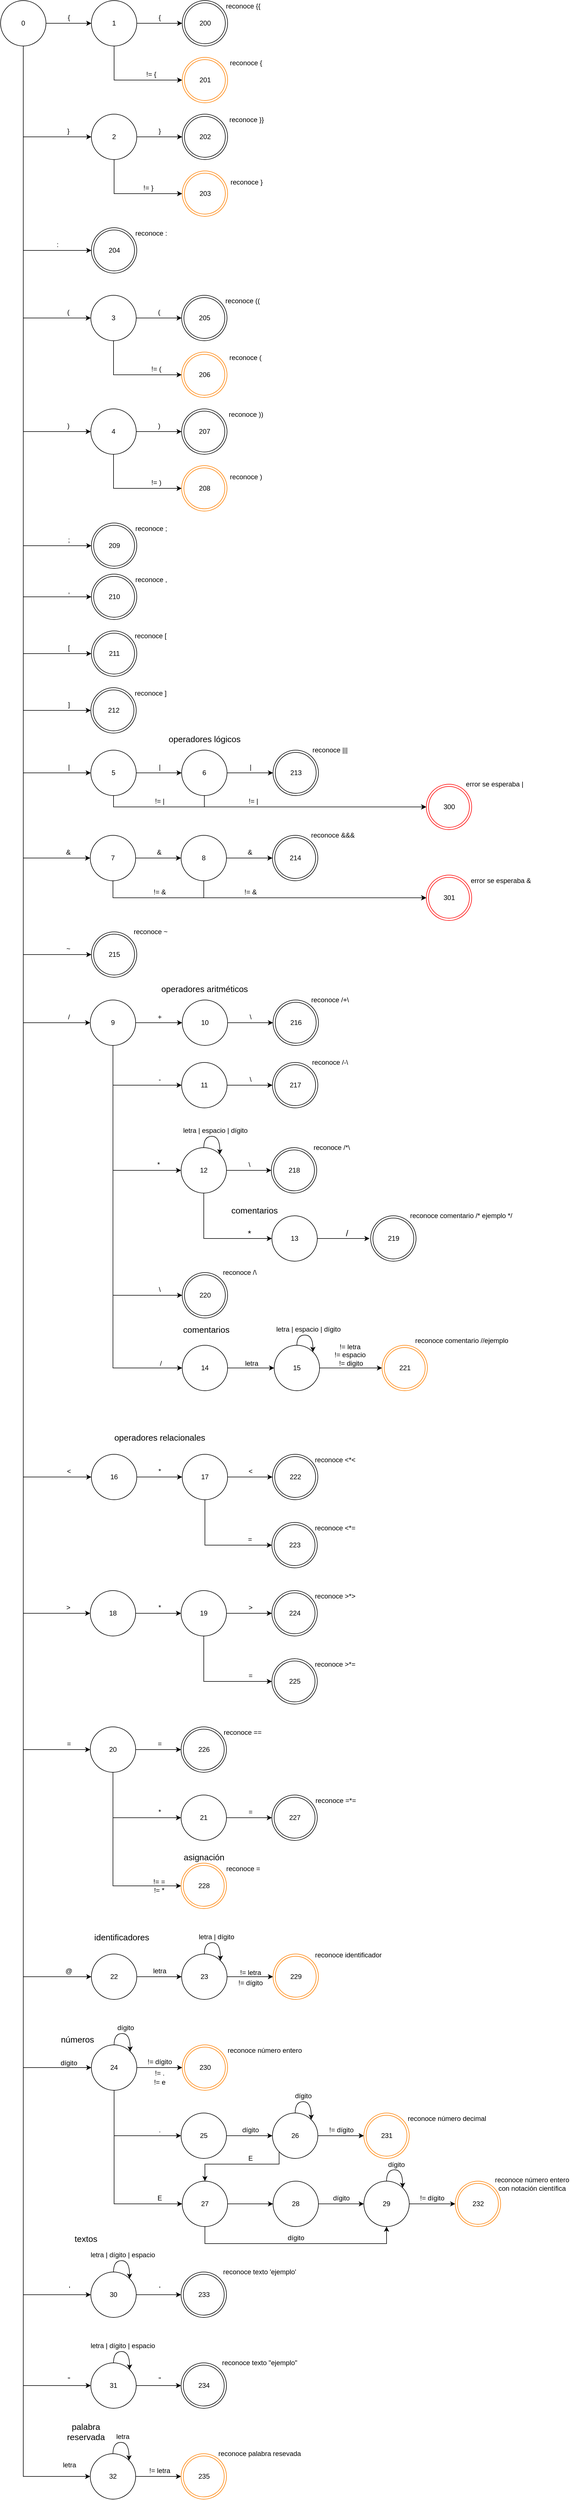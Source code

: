 <mxfile version="13.9.9" type="device"><diagram id="yaT-acCIN92pq1uw5DrK" name="Página-1"><mxGraphModel dx="868" dy="510" grid="1" gridSize="10" guides="1" tooltips="1" connect="1" arrows="1" fold="1" page="1" pageScale="1" pageWidth="827" pageHeight="1169" math="0" shadow="0"><root><mxCell id="0"/><mxCell id="1" parent="0"/><mxCell id="C5_OTcr-VjNkqO0vUEam-3" style="edgeStyle=orthogonalEdgeStyle;rounded=0;orthogonalLoop=1;jettySize=auto;html=1;spacing=2;fontFamily=Helvetica;" parent="1" source="C5_OTcr-VjNkqO0vUEam-1" target="C5_OTcr-VjNkqO0vUEam-2" edge="1"><mxGeometry relative="1" as="geometry"/></mxCell><mxCell id="C5_OTcr-VjNkqO0vUEam-16" style="rounded=0;orthogonalLoop=1;jettySize=auto;html=1;exitX=0.5;exitY=1;exitDx=0;exitDy=0;entryX=0;entryY=0.5;entryDx=0;entryDy=0;spacing=2;fontFamily=Helvetica;edgeStyle=orthogonalEdgeStyle;" parent="1" source="C5_OTcr-VjNkqO0vUEam-1" target="C5_OTcr-VjNkqO0vUEam-15" edge="1"><mxGeometry relative="1" as="geometry"><Array as="points"><mxPoint x="50" y="250"/></Array></mxGeometry></mxCell><mxCell id="C5_OTcr-VjNkqO0vUEam-29" style="edgeStyle=orthogonalEdgeStyle;rounded=0;orthogonalLoop=1;jettySize=auto;html=1;exitX=0.5;exitY=1;exitDx=0;exitDy=0;entryX=0;entryY=0.5;entryDx=0;entryDy=0;spacing=2;fontFamily=Helvetica;" parent="1" source="C5_OTcr-VjNkqO0vUEam-1" target="C5_OTcr-VjNkqO0vUEam-31" edge="1"><mxGeometry relative="1" as="geometry"><mxPoint x="175" y="450" as="targetPoint"/></mxGeometry></mxCell><mxCell id="C5_OTcr-VjNkqO0vUEam-54" style="edgeStyle=orthogonalEdgeStyle;rounded=0;orthogonalLoop=1;jettySize=auto;html=1;exitX=0.5;exitY=1;exitDx=0;exitDy=0;entryX=0;entryY=0.5;entryDx=0;entryDy=0;spacing=2;fontFamily=Helvetica;" parent="1" source="C5_OTcr-VjNkqO0vUEam-1" target="C5_OTcr-VjNkqO0vUEam-36" edge="1"><mxGeometry relative="1" as="geometry"/></mxCell><mxCell id="C5_OTcr-VjNkqO0vUEam-55" style="edgeStyle=orthogonalEdgeStyle;rounded=0;orthogonalLoop=1;jettySize=auto;html=1;exitX=0.5;exitY=1;exitDx=0;exitDy=0;entryX=0;entryY=0.5;entryDx=0;entryDy=0;spacing=2;fontFamily=Helvetica;" parent="1" source="C5_OTcr-VjNkqO0vUEam-1" target="C5_OTcr-VjNkqO0vUEam-44" edge="1"><mxGeometry relative="1" as="geometry"/></mxCell><mxCell id="C5_OTcr-VjNkqO0vUEam-57" style="edgeStyle=orthogonalEdgeStyle;rounded=0;orthogonalLoop=1;jettySize=auto;html=1;exitX=0.5;exitY=1;exitDx=0;exitDy=0;entryX=0;entryY=0.5;entryDx=0;entryDy=0;spacing=2;fontFamily=Helvetica;" parent="1" source="C5_OTcr-VjNkqO0vUEam-1" target="C5_OTcr-VjNkqO0vUEam-59" edge="1"><mxGeometry relative="1" as="geometry"><mxPoint x="169" y="970" as="targetPoint"/></mxGeometry></mxCell><mxCell id="C5_OTcr-VjNkqO0vUEam-62" style="edgeStyle=orthogonalEdgeStyle;rounded=0;orthogonalLoop=1;jettySize=auto;html=1;exitX=0.5;exitY=1;exitDx=0;exitDy=0;entryX=0;entryY=0.5;entryDx=0;entryDy=0;spacing=2;fontFamily=Helvetica;" parent="1" source="C5_OTcr-VjNkqO0vUEam-1" target="C5_OTcr-VjNkqO0vUEam-61" edge="1"><mxGeometry relative="1" as="geometry"/></mxCell><mxCell id="C5_OTcr-VjNkqO0vUEam-67" style="edgeStyle=orthogonalEdgeStyle;rounded=0;orthogonalLoop=1;jettySize=auto;html=1;exitX=0.5;exitY=1;exitDx=0;exitDy=0;entryX=0;entryY=0.5;entryDx=0;entryDy=0;fontFamily=Helvetica;fontSize=15;" parent="1" source="C5_OTcr-VjNkqO0vUEam-1" target="C5_OTcr-VjNkqO0vUEam-66" edge="1"><mxGeometry relative="1" as="geometry"/></mxCell><mxCell id="C5_OTcr-VjNkqO0vUEam-72" style="edgeStyle=orthogonalEdgeStyle;rounded=0;orthogonalLoop=1;jettySize=auto;html=1;exitX=0.5;exitY=1;exitDx=0;exitDy=0;entryX=0;entryY=0.5;entryDx=0;entryDy=0;fontFamily=Helvetica;fontSize=12;" parent="1" source="C5_OTcr-VjNkqO0vUEam-1" target="C5_OTcr-VjNkqO0vUEam-70" edge="1"><mxGeometry relative="1" as="geometry"/></mxCell><mxCell id="C5_OTcr-VjNkqO0vUEam-79" style="edgeStyle=orthogonalEdgeStyle;rounded=0;orthogonalLoop=1;jettySize=auto;html=1;exitX=0.5;exitY=1;exitDx=0;exitDy=0;entryX=0;entryY=0.5;entryDx=0;entryDy=0;fontFamily=Helvetica;fontSize=12;" parent="1" source="C5_OTcr-VjNkqO0vUEam-1" target="C5_OTcr-VjNkqO0vUEam-78" edge="1"><mxGeometry relative="1" as="geometry"/></mxCell><mxCell id="C5_OTcr-VjNkqO0vUEam-96" style="edgeStyle=orthogonalEdgeStyle;rounded=0;orthogonalLoop=1;jettySize=auto;html=1;exitX=0.5;exitY=1;exitDx=0;exitDy=0;entryX=0;entryY=0.5;entryDx=0;entryDy=0;fontFamily=Helvetica;fontSize=12;" parent="1" source="C5_OTcr-VjNkqO0vUEam-1" target="C5_OTcr-VjNkqO0vUEam-89" edge="1"><mxGeometry relative="1" as="geometry"/></mxCell><mxCell id="oLdGaW5OtAzGAz3Ql4d4-3" style="edgeStyle=orthogonalEdgeStyle;rounded=0;orthogonalLoop=1;jettySize=auto;html=1;exitX=0.5;exitY=1;exitDx=0;exitDy=0;entryX=0;entryY=0.5;entryDx=0;entryDy=0;" parent="1" source="C5_OTcr-VjNkqO0vUEam-1" target="oLdGaW5OtAzGAz3Ql4d4-2" edge="1"><mxGeometry relative="1" as="geometry"/></mxCell><mxCell id="oLdGaW5OtAzGAz3Ql4d4-10" style="edgeStyle=orthogonalEdgeStyle;rounded=0;orthogonalLoop=1;jettySize=auto;html=1;exitX=0.5;exitY=1;exitDx=0;exitDy=0;entryX=0;entryY=0.5;entryDx=0;entryDy=0;" parent="1" source="C5_OTcr-VjNkqO0vUEam-1" target="oLdGaW5OtAzGAz3Ql4d4-9" edge="1"><mxGeometry relative="1" as="geometry"/></mxCell><mxCell id="oLdGaW5OtAzGAz3Ql4d4-68" style="edgeStyle=orthogonalEdgeStyle;rounded=0;orthogonalLoop=1;jettySize=auto;html=1;exitX=0.5;exitY=1;exitDx=0;exitDy=0;entryX=0;entryY=0.5;entryDx=0;entryDy=0;fontSize=12;" parent="1" source="C5_OTcr-VjNkqO0vUEam-1" target="oLdGaW5OtAzGAz3Ql4d4-67" edge="1"><mxGeometry relative="1" as="geometry"/></mxCell><mxCell id="oLdGaW5OtAzGAz3Ql4d4-85" style="edgeStyle=orthogonalEdgeStyle;rounded=0;orthogonalLoop=1;jettySize=auto;html=1;exitX=0.5;exitY=1;exitDx=0;exitDy=0;entryX=0;entryY=0.5;entryDx=0;entryDy=0;fontSize=12;" parent="1" source="C5_OTcr-VjNkqO0vUEam-1" target="oLdGaW5OtAzGAz3Ql4d4-84" edge="1"><mxGeometry relative="1" as="geometry"/></mxCell><mxCell id="oLdGaW5OtAzGAz3Ql4d4-99" style="edgeStyle=orthogonalEdgeStyle;rounded=0;orthogonalLoop=1;jettySize=auto;html=1;exitX=0.5;exitY=1;exitDx=0;exitDy=0;entryX=0;entryY=0.5;entryDx=0;entryDy=0;fontSize=12;" parent="1" source="C5_OTcr-VjNkqO0vUEam-1" target="oLdGaW5OtAzGAz3Ql4d4-98" edge="1"><mxGeometry relative="1" as="geometry"/></mxCell><mxCell id="nxqYzUHjiB3sMOHoVgoT-2" style="edgeStyle=orthogonalEdgeStyle;rounded=0;orthogonalLoop=1;jettySize=auto;html=1;exitX=0.5;exitY=1;exitDx=0;exitDy=0;entryX=0;entryY=0.5;entryDx=0;entryDy=0;" parent="1" source="C5_OTcr-VjNkqO0vUEam-1" target="nxqYzUHjiB3sMOHoVgoT-1" edge="1"><mxGeometry relative="1" as="geometry"/></mxCell><mxCell id="nxqYzUHjiB3sMOHoVgoT-18" style="edgeStyle=orthogonalEdgeStyle;rounded=0;orthogonalLoop=1;jettySize=auto;html=1;exitX=0.5;exitY=1;exitDx=0;exitDy=0;entryX=0;entryY=0.5;entryDx=0;entryDy=0;fontSize=15;" parent="1" source="C5_OTcr-VjNkqO0vUEam-1" target="nxqYzUHjiB3sMOHoVgoT-17" edge="1"><mxGeometry relative="1" as="geometry"/></mxCell><mxCell id="nxqYzUHjiB3sMOHoVgoT-61" style="edgeStyle=orthogonalEdgeStyle;rounded=0;orthogonalLoop=1;jettySize=auto;html=1;exitX=0.5;exitY=1;exitDx=0;exitDy=0;entryX=0;entryY=0.5;entryDx=0;entryDy=0;fontSize=12;" parent="1" source="C5_OTcr-VjNkqO0vUEam-1" target="nxqYzUHjiB3sMOHoVgoT-60" edge="1"><mxGeometry relative="1" as="geometry"/></mxCell><mxCell id="nxqYzUHjiB3sMOHoVgoT-76" style="edgeStyle=orthogonalEdgeStyle;rounded=0;orthogonalLoop=1;jettySize=auto;html=1;exitX=0.5;exitY=1;exitDx=0;exitDy=0;entryX=0;entryY=0.5;entryDx=0;entryDy=0;fontSize=12;" parent="1" source="C5_OTcr-VjNkqO0vUEam-1" target="nxqYzUHjiB3sMOHoVgoT-70" edge="1"><mxGeometry relative="1" as="geometry"/></mxCell><mxCell id="ujzrTrw-CabRUqc3_XGa-2" style="edgeStyle=orthogonalEdgeStyle;rounded=0;orthogonalLoop=1;jettySize=auto;html=1;exitX=0.5;exitY=1;exitDx=0;exitDy=0;entryX=0;entryY=0.5;entryDx=0;entryDy=0;" parent="1" source="C5_OTcr-VjNkqO0vUEam-1" target="ujzrTrw-CabRUqc3_XGa-1" edge="1"><mxGeometry relative="1" as="geometry"/></mxCell><mxCell id="C5_OTcr-VjNkqO0vUEam-1" value="0" style="ellipse;whiteSpace=wrap;html=1;aspect=fixed;spacing=2;fontFamily=Helvetica;" parent="1" vertex="1"><mxGeometry x="10" y="10" width="80" height="80" as="geometry"/></mxCell><mxCell id="C5_OTcr-VjNkqO0vUEam-8" style="edgeStyle=orthogonalEdgeStyle;rounded=0;orthogonalLoop=1;jettySize=auto;html=1;exitX=1;exitY=0.5;exitDx=0;exitDy=0;entryX=0;entryY=0.5;entryDx=0;entryDy=0;spacing=2;fontFamily=Helvetica;" parent="1" source="C5_OTcr-VjNkqO0vUEam-2" target="C5_OTcr-VjNkqO0vUEam-7" edge="1"><mxGeometry relative="1" as="geometry"/></mxCell><mxCell id="C5_OTcr-VjNkqO0vUEam-13" style="edgeStyle=orthogonalEdgeStyle;rounded=0;orthogonalLoop=1;jettySize=auto;html=1;exitX=0.5;exitY=1;exitDx=0;exitDy=0;entryX=0;entryY=0.5;entryDx=0;entryDy=0;spacing=2;fontFamily=Helvetica;" parent="1" source="C5_OTcr-VjNkqO0vUEam-2" target="C5_OTcr-VjNkqO0vUEam-12" edge="1"><mxGeometry relative="1" as="geometry"/></mxCell><mxCell id="C5_OTcr-VjNkqO0vUEam-2" value="1" style="ellipse;whiteSpace=wrap;html=1;aspect=fixed;spacing=2;fontFamily=Helvetica;" parent="1" vertex="1"><mxGeometry x="170" y="10" width="80" height="80" as="geometry"/></mxCell><mxCell id="C5_OTcr-VjNkqO0vUEam-4" value="{" style="text;html=1;align=center;verticalAlign=middle;resizable=0;points=[];autosize=1;spacing=2;fontFamily=Helvetica;" parent="1" vertex="1"><mxGeometry x="120" y="30" width="20" height="20" as="geometry"/></mxCell><mxCell id="C5_OTcr-VjNkqO0vUEam-7" value="200" style="ellipse;html=1;shape=endState;strokeWidth=1;spacing=2;fontFamily=Helvetica;" parent="1" vertex="1"><mxGeometry x="330" y="10" width="80" height="80" as="geometry"/></mxCell><mxCell id="C5_OTcr-VjNkqO0vUEam-9" value="{" style="text;html=1;align=center;verticalAlign=middle;resizable=0;points=[];autosize=1;spacing=2;fontFamily=Helvetica;" parent="1" vertex="1"><mxGeometry x="280" y="30" width="20" height="20" as="geometry"/></mxCell><mxCell id="C5_OTcr-VjNkqO0vUEam-12" value="201" style="ellipse;html=1;shape=endState;strokeWidth=1;spacing=2;fontFamily=Helvetica;strokeColor=#FF8000;" parent="1" vertex="1"><mxGeometry x="330" y="110" width="80" height="80" as="geometry"/></mxCell><mxCell id="C5_OTcr-VjNkqO0vUEam-14" value="!= {" style="text;html=1;align=center;verticalAlign=middle;resizable=0;points=[];autosize=1;spacing=2;fontFamily=Helvetica;" parent="1" vertex="1"><mxGeometry x="255" y="130" width="40" height="20" as="geometry"/></mxCell><mxCell id="C5_OTcr-VjNkqO0vUEam-19" style="edgeStyle=none;rounded=0;orthogonalLoop=1;jettySize=auto;html=1;exitX=1;exitY=0.5;exitDx=0;exitDy=0;entryX=0;entryY=0.5;entryDx=0;entryDy=0;spacing=2;fontFamily=Helvetica;" parent="1" source="C5_OTcr-VjNkqO0vUEam-15" target="C5_OTcr-VjNkqO0vUEam-18" edge="1"><mxGeometry relative="1" as="geometry"/></mxCell><mxCell id="C5_OTcr-VjNkqO0vUEam-25" style="edgeStyle=orthogonalEdgeStyle;rounded=0;orthogonalLoop=1;jettySize=auto;html=1;exitX=0.5;exitY=1;exitDx=0;exitDy=0;entryX=0;entryY=0.5;entryDx=0;entryDy=0;spacing=2;fontFamily=Helvetica;" parent="1" source="C5_OTcr-VjNkqO0vUEam-15" target="C5_OTcr-VjNkqO0vUEam-24" edge="1"><mxGeometry relative="1" as="geometry"/></mxCell><mxCell id="C5_OTcr-VjNkqO0vUEam-15" value="2" style="ellipse;whiteSpace=wrap;html=1;aspect=fixed;spacing=2;fontFamily=Helvetica;" parent="1" vertex="1"><mxGeometry x="170" y="210" width="80" height="80" as="geometry"/></mxCell><mxCell id="C5_OTcr-VjNkqO0vUEam-17" value="}" style="text;html=1;align=center;verticalAlign=middle;resizable=0;points=[];autosize=1;spacing=2;fontFamily=Helvetica;" parent="1" vertex="1"><mxGeometry x="119" y="230" width="20" height="20" as="geometry"/></mxCell><mxCell id="C5_OTcr-VjNkqO0vUEam-18" value="202" style="ellipse;html=1;shape=endState;strokeWidth=1;spacing=2;fontFamily=Helvetica;" parent="1" vertex="1"><mxGeometry x="330" y="210" width="80" height="80" as="geometry"/></mxCell><mxCell id="C5_OTcr-VjNkqO0vUEam-20" value="}" style="text;html=1;align=center;verticalAlign=middle;resizable=0;points=[];autosize=1;spacing=2;fontFamily=Helvetica;" parent="1" vertex="1"><mxGeometry x="280" y="230" width="20" height="20" as="geometry"/></mxCell><mxCell id="C5_OTcr-VjNkqO0vUEam-21" value="reconoce {{" style="text;html=1;align=center;verticalAlign=middle;resizable=0;points=[];autosize=1;spacing=2;fontFamily=Helvetica;" parent="1" vertex="1"><mxGeometry x="397" y="10" width="80" height="20" as="geometry"/></mxCell><mxCell id="C5_OTcr-VjNkqO0vUEam-22" value="reconoce {" style="text;html=1;align=center;verticalAlign=middle;resizable=0;points=[];autosize=1;spacing=2;fontFamily=Helvetica;" parent="1" vertex="1"><mxGeometry x="402" y="110" width="80" height="20" as="geometry"/></mxCell><mxCell id="C5_OTcr-VjNkqO0vUEam-23" value="reconoce }}" style="text;html=1;align=center;verticalAlign=middle;resizable=0;points=[];autosize=1;spacing=2;fontFamily=Helvetica;" parent="1" vertex="1"><mxGeometry x="403" y="210" width="80" height="20" as="geometry"/></mxCell><mxCell id="C5_OTcr-VjNkqO0vUEam-24" value="203" style="ellipse;html=1;shape=endState;strokeWidth=1;spacing=2;fontFamily=Helvetica;strokeColor=#FF8000;" parent="1" vertex="1"><mxGeometry x="330" y="310" width="80" height="80" as="geometry"/></mxCell><mxCell id="C5_OTcr-VjNkqO0vUEam-26" value="!= }" style="text;html=1;align=center;verticalAlign=middle;resizable=0;points=[];autosize=1;spacing=2;fontFamily=Helvetica;" parent="1" vertex="1"><mxGeometry x="250" y="330" width="40" height="20" as="geometry"/></mxCell><mxCell id="C5_OTcr-VjNkqO0vUEam-27" value="reconoce }" style="text;html=1;align=center;verticalAlign=middle;resizable=0;points=[];autosize=1;spacing=2;fontFamily=Helvetica;" parent="1" vertex="1"><mxGeometry x="403" y="320" width="80" height="20" as="geometry"/></mxCell><mxCell id="C5_OTcr-VjNkqO0vUEam-30" value=":" style="text;html=1;align=center;verticalAlign=middle;resizable=0;points=[];autosize=1;spacing=2;fontFamily=Helvetica;" parent="1" vertex="1"><mxGeometry x="100" y="430" width="20" height="20" as="geometry"/></mxCell><mxCell id="C5_OTcr-VjNkqO0vUEam-31" value="204" style="ellipse;html=1;shape=endState;strokeWidth=1;spacing=2;fontFamily=Helvetica;" parent="1" vertex="1"><mxGeometry x="170" y="410" width="80" height="80" as="geometry"/></mxCell><mxCell id="C5_OTcr-VjNkqO0vUEam-33" value="reconoce :" style="text;html=1;align=center;verticalAlign=middle;resizable=0;points=[];autosize=1;spacing=2;fontFamily=Helvetica;" parent="1" vertex="1"><mxGeometry x="235" y="410" width="80" height="20" as="geometry"/></mxCell><mxCell id="C5_OTcr-VjNkqO0vUEam-34" style="edgeStyle=orthogonalEdgeStyle;rounded=0;orthogonalLoop=1;jettySize=auto;html=1;exitX=1;exitY=0.5;exitDx=0;exitDy=0;entryX=0;entryY=0.5;entryDx=0;entryDy=0;spacing=2;fontFamily=Helvetica;" parent="1" source="C5_OTcr-VjNkqO0vUEam-36" target="C5_OTcr-VjNkqO0vUEam-38" edge="1"><mxGeometry relative="1" as="geometry"/></mxCell><mxCell id="C5_OTcr-VjNkqO0vUEam-35" style="edgeStyle=orthogonalEdgeStyle;rounded=0;orthogonalLoop=1;jettySize=auto;html=1;exitX=0.5;exitY=1;exitDx=0;exitDy=0;entryX=0;entryY=0.5;entryDx=0;entryDy=0;spacing=2;fontFamily=Helvetica;" parent="1" source="C5_OTcr-VjNkqO0vUEam-36" target="C5_OTcr-VjNkqO0vUEam-40" edge="1"><mxGeometry relative="1" as="geometry"/></mxCell><mxCell id="C5_OTcr-VjNkqO0vUEam-36" value="3" style="ellipse;whiteSpace=wrap;html=1;aspect=fixed;spacing=2;fontFamily=Helvetica;" parent="1" vertex="1"><mxGeometry x="169" y="529" width="80" height="80" as="geometry"/></mxCell><mxCell id="C5_OTcr-VjNkqO0vUEam-37" value="(" style="text;html=1;align=center;verticalAlign=middle;resizable=0;points=[];autosize=1;spacing=2;fontFamily=Helvetica;" parent="1" vertex="1"><mxGeometry x="119" y="549" width="20" height="20" as="geometry"/></mxCell><mxCell id="C5_OTcr-VjNkqO0vUEam-38" value="205" style="ellipse;html=1;shape=endState;strokeWidth=1;spacing=2;fontFamily=Helvetica;" parent="1" vertex="1"><mxGeometry x="329" y="529" width="80" height="80" as="geometry"/></mxCell><mxCell id="C5_OTcr-VjNkqO0vUEam-39" value="(" style="text;html=1;align=center;verticalAlign=middle;resizable=0;points=[];autosize=1;spacing=2;fontFamily=Helvetica;" parent="1" vertex="1"><mxGeometry x="279" y="549" width="20" height="20" as="geometry"/></mxCell><mxCell id="C5_OTcr-VjNkqO0vUEam-40" value="206" style="ellipse;html=1;shape=endState;strokeWidth=1;spacing=2;fontFamily=Helvetica;strokeColor=#FF8000;" parent="1" vertex="1"><mxGeometry x="329" y="629" width="80" height="80" as="geometry"/></mxCell><mxCell id="C5_OTcr-VjNkqO0vUEam-41" value="!= (" style="text;html=1;align=center;verticalAlign=middle;resizable=0;points=[];autosize=1;spacing=2;fontFamily=Helvetica;" parent="1" vertex="1"><mxGeometry x="264" y="649" width="40" height="20" as="geometry"/></mxCell><mxCell id="C5_OTcr-VjNkqO0vUEam-42" style="edgeStyle=none;rounded=0;orthogonalLoop=1;jettySize=auto;html=1;exitX=1;exitY=0.5;exitDx=0;exitDy=0;entryX=0;entryY=0.5;entryDx=0;entryDy=0;spacing=2;fontFamily=Helvetica;" parent="1" source="C5_OTcr-VjNkqO0vUEam-44" target="C5_OTcr-VjNkqO0vUEam-46" edge="1"><mxGeometry relative="1" as="geometry"/></mxCell><mxCell id="C5_OTcr-VjNkqO0vUEam-43" style="edgeStyle=orthogonalEdgeStyle;rounded=0;orthogonalLoop=1;jettySize=auto;html=1;exitX=0.5;exitY=1;exitDx=0;exitDy=0;entryX=0;entryY=0.5;entryDx=0;entryDy=0;spacing=2;fontFamily=Helvetica;" parent="1" source="C5_OTcr-VjNkqO0vUEam-44" target="C5_OTcr-VjNkqO0vUEam-51" edge="1"><mxGeometry relative="1" as="geometry"/></mxCell><mxCell id="C5_OTcr-VjNkqO0vUEam-44" value="4" style="ellipse;whiteSpace=wrap;html=1;aspect=fixed;spacing=2;fontFamily=Helvetica;" parent="1" vertex="1"><mxGeometry x="169" y="729" width="80" height="80" as="geometry"/></mxCell><mxCell id="C5_OTcr-VjNkqO0vUEam-45" value=")" style="text;html=1;align=center;verticalAlign=middle;resizable=0;points=[];autosize=1;spacing=2;fontFamily=Helvetica;" parent="1" vertex="1"><mxGeometry x="119" y="749" width="20" height="20" as="geometry"/></mxCell><mxCell id="C5_OTcr-VjNkqO0vUEam-46" value="207" style="ellipse;html=1;shape=endState;strokeWidth=1;spacing=2;fontFamily=Helvetica;" parent="1" vertex="1"><mxGeometry x="329" y="729" width="80" height="80" as="geometry"/></mxCell><mxCell id="C5_OTcr-VjNkqO0vUEam-47" value=")" style="text;html=1;align=center;verticalAlign=middle;resizable=0;points=[];autosize=1;spacing=2;fontFamily=Helvetica;" parent="1" vertex="1"><mxGeometry x="279" y="749" width="20" height="20" as="geometry"/></mxCell><mxCell id="C5_OTcr-VjNkqO0vUEam-48" value="reconoce ((" style="text;html=1;align=center;verticalAlign=middle;resizable=0;points=[];autosize=1;spacing=2;fontFamily=Helvetica;" parent="1" vertex="1"><mxGeometry x="396" y="529" width="80" height="20" as="geometry"/></mxCell><mxCell id="C5_OTcr-VjNkqO0vUEam-49" value="reconoce (" style="text;html=1;align=center;verticalAlign=middle;resizable=0;points=[];autosize=1;spacing=2;fontFamily=Helvetica;" parent="1" vertex="1"><mxGeometry x="401" y="629" width="80" height="20" as="geometry"/></mxCell><mxCell id="C5_OTcr-VjNkqO0vUEam-50" value="reconoce ))" style="text;html=1;align=center;verticalAlign=middle;resizable=0;points=[];autosize=1;spacing=2;fontFamily=Helvetica;" parent="1" vertex="1"><mxGeometry x="402" y="729" width="80" height="20" as="geometry"/></mxCell><mxCell id="C5_OTcr-VjNkqO0vUEam-51" value="208" style="ellipse;html=1;shape=endState;strokeWidth=1;spacing=2;fontFamily=Helvetica;strokeColor=#FF8000;" parent="1" vertex="1"><mxGeometry x="329" y="829" width="80" height="80" as="geometry"/></mxCell><mxCell id="C5_OTcr-VjNkqO0vUEam-52" value="!= )" style="text;html=1;align=center;verticalAlign=middle;resizable=0;points=[];autosize=1;spacing=2;fontFamily=Helvetica;" parent="1" vertex="1"><mxGeometry x="264" y="849" width="40" height="20" as="geometry"/></mxCell><mxCell id="C5_OTcr-VjNkqO0vUEam-53" value="reconoce )" style="text;html=1;align=center;verticalAlign=middle;resizable=0;points=[];autosize=1;spacing=2;fontFamily=Helvetica;" parent="1" vertex="1"><mxGeometry x="402" y="839" width="80" height="20" as="geometry"/></mxCell><mxCell id="C5_OTcr-VjNkqO0vUEam-58" value=";" style="text;html=1;align=center;verticalAlign=middle;resizable=0;points=[];autosize=1;spacing=2;fontFamily=Helvetica;" parent="1" vertex="1"><mxGeometry x="120" y="950" width="20" height="20" as="geometry"/></mxCell><mxCell id="C5_OTcr-VjNkqO0vUEam-59" value="209" style="ellipse;html=1;shape=endState;strokeWidth=1;spacing=2;fontFamily=Helvetica;" parent="1" vertex="1"><mxGeometry x="170" y="930" width="80" height="80" as="geometry"/></mxCell><mxCell id="C5_OTcr-VjNkqO0vUEam-60" value="reconoce ;" style="text;html=1;align=center;verticalAlign=middle;resizable=0;points=[];autosize=1;spacing=2;fontFamily=Helvetica;" parent="1" vertex="1"><mxGeometry x="235" y="930" width="80" height="20" as="geometry"/></mxCell><mxCell id="C5_OTcr-VjNkqO0vUEam-61" value="210" style="ellipse;html=1;shape=endState;strokeWidth=1;spacing=2;fontFamily=Helvetica;" parent="1" vertex="1"><mxGeometry x="170" y="1020" width="80" height="80" as="geometry"/></mxCell><mxCell id="C5_OTcr-VjNkqO0vUEam-63" value="," style="text;html=1;align=center;verticalAlign=middle;resizable=0;points=[];autosize=1;spacing=2;fontFamily=Helvetica;" parent="1" vertex="1"><mxGeometry x="120" y="1040" width="20" height="20" as="geometry"/></mxCell><mxCell id="C5_OTcr-VjNkqO0vUEam-64" value="reconoce ," style="text;html=1;align=center;verticalAlign=middle;resizable=0;points=[];autosize=1;spacing=2;fontFamily=Helvetica;" parent="1" vertex="1"><mxGeometry x="235" y="1020" width="80" height="20" as="geometry"/></mxCell><mxCell id="C5_OTcr-VjNkqO0vUEam-66" value="211" style="ellipse;html=1;shape=endState;strokeWidth=1;spacing=2;fontFamily=Helvetica;" parent="1" vertex="1"><mxGeometry x="170" y="1120" width="80" height="80" as="geometry"/></mxCell><mxCell id="C5_OTcr-VjNkqO0vUEam-68" value="[" style="text;html=1;align=center;verticalAlign=middle;resizable=0;points=[];autosize=1;fontSize=12;fontFamily=Helvetica;" parent="1" vertex="1"><mxGeometry x="120" y="1140" width="20" height="20" as="geometry"/></mxCell><mxCell id="C5_OTcr-VjNkqO0vUEam-69" value="reconoce [" style="text;html=1;align=center;verticalAlign=middle;resizable=0;points=[];autosize=1;fontSize=12;fontFamily=Helvetica;" parent="1" vertex="1"><mxGeometry x="239" y="1119" width="70" height="20" as="geometry"/></mxCell><mxCell id="C5_OTcr-VjNkqO0vUEam-70" value="212" style="ellipse;html=1;shape=endState;strokeWidth=1;spacing=2;fontFamily=Helvetica;" parent="1" vertex="1"><mxGeometry x="169" y="1220" width="80" height="80" as="geometry"/></mxCell><mxCell id="C5_OTcr-VjNkqO0vUEam-71" value="reconoce ]" style="text;html=1;align=center;verticalAlign=middle;resizable=0;points=[];autosize=1;fontSize=12;fontFamily=Helvetica;" parent="1" vertex="1"><mxGeometry x="239" y="1220" width="70" height="20" as="geometry"/></mxCell><mxCell id="C5_OTcr-VjNkqO0vUEam-73" value="]" style="text;html=1;align=center;verticalAlign=middle;resizable=0;points=[];autosize=1;fontSize=12;fontFamily=Helvetica;" parent="1" vertex="1"><mxGeometry x="120" y="1240" width="20" height="20" as="geometry"/></mxCell><mxCell id="C5_OTcr-VjNkqO0vUEam-82" style="edgeStyle=orthogonalEdgeStyle;rounded=0;orthogonalLoop=1;jettySize=auto;html=1;exitX=1;exitY=0.5;exitDx=0;exitDy=0;entryX=0;entryY=0.5;entryDx=0;entryDy=0;fontFamily=Helvetica;fontSize=12;" parent="1" source="C5_OTcr-VjNkqO0vUEam-78" target="C5_OTcr-VjNkqO0vUEam-81" edge="1"><mxGeometry relative="1" as="geometry"/></mxCell><mxCell id="C5_OTcr-VjNkqO0vUEam-98" style="edgeStyle=orthogonalEdgeStyle;rounded=0;orthogonalLoop=1;jettySize=auto;html=1;exitX=0.5;exitY=1;exitDx=0;exitDy=0;fontFamily=Helvetica;fontSize=12;entryX=0;entryY=0.5;entryDx=0;entryDy=0;" parent="1" source="C5_OTcr-VjNkqO0vUEam-78" target="C5_OTcr-VjNkqO0vUEam-99" edge="1"><mxGeometry relative="1" as="geometry"><mxPoint x="820" y="1430" as="targetPoint"/><Array as="points"><mxPoint x="209" y="1430"/></Array></mxGeometry></mxCell><mxCell id="C5_OTcr-VjNkqO0vUEam-78" value="5" style="ellipse;whiteSpace=wrap;html=1;aspect=fixed;spacing=2;fontFamily=Helvetica;" parent="1" vertex="1"><mxGeometry x="169" y="1330" width="80" height="80" as="geometry"/></mxCell><mxCell id="C5_OTcr-VjNkqO0vUEam-80" value="|" style="text;html=1;align=center;verticalAlign=middle;resizable=0;points=[];autosize=1;fontSize=12;fontFamily=Helvetica;" parent="1" vertex="1"><mxGeometry x="120" y="1350" width="20" height="20" as="geometry"/></mxCell><mxCell id="C5_OTcr-VjNkqO0vUEam-85" style="edgeStyle=orthogonalEdgeStyle;rounded=0;orthogonalLoop=1;jettySize=auto;html=1;exitX=1;exitY=0.5;exitDx=0;exitDy=0;entryX=0;entryY=0.5;entryDx=0;entryDy=0;fontFamily=Helvetica;fontSize=12;" parent="1" source="C5_OTcr-VjNkqO0vUEam-81" target="C5_OTcr-VjNkqO0vUEam-84" edge="1"><mxGeometry relative="1" as="geometry"/></mxCell><mxCell id="C5_OTcr-VjNkqO0vUEam-100" style="edgeStyle=orthogonalEdgeStyle;rounded=0;orthogonalLoop=1;jettySize=auto;html=1;exitX=0.5;exitY=1;exitDx=0;exitDy=0;entryX=0;entryY=0.5;entryDx=0;entryDy=0;fontFamily=Helvetica;fontSize=12;" parent="1" source="C5_OTcr-VjNkqO0vUEam-81" target="C5_OTcr-VjNkqO0vUEam-99" edge="1"><mxGeometry relative="1" as="geometry"/></mxCell><mxCell id="C5_OTcr-VjNkqO0vUEam-81" value="6" style="ellipse;whiteSpace=wrap;html=1;aspect=fixed;spacing=2;fontFamily=Helvetica;" parent="1" vertex="1"><mxGeometry x="329" y="1330" width="80" height="80" as="geometry"/></mxCell><mxCell id="C5_OTcr-VjNkqO0vUEam-83" value="|" style="text;html=1;align=center;verticalAlign=middle;resizable=0;points=[];autosize=1;fontSize=12;fontFamily=Helvetica;" parent="1" vertex="1"><mxGeometry x="280" y="1350" width="20" height="20" as="geometry"/></mxCell><mxCell id="C5_OTcr-VjNkqO0vUEam-84" value="213" style="ellipse;html=1;shape=endState;strokeWidth=1;spacing=2;fontFamily=Helvetica;" parent="1" vertex="1"><mxGeometry x="490" y="1330" width="80" height="80" as="geometry"/></mxCell><mxCell id="C5_OTcr-VjNkqO0vUEam-86" value="|" style="text;html=1;align=center;verticalAlign=middle;resizable=0;points=[];autosize=1;fontSize=12;fontFamily=Helvetica;" parent="1" vertex="1"><mxGeometry x="440" y="1350" width="20" height="20" as="geometry"/></mxCell><mxCell id="C5_OTcr-VjNkqO0vUEam-87" value="reconoce |||" style="text;html=1;align=center;verticalAlign=middle;resizable=0;points=[];autosize=1;fontSize=12;fontFamily=Helvetica;" parent="1" vertex="1"><mxGeometry x="550" y="1320" width="80" height="20" as="geometry"/></mxCell><mxCell id="C5_OTcr-VjNkqO0vUEam-88" style="edgeStyle=orthogonalEdgeStyle;rounded=0;orthogonalLoop=1;jettySize=auto;html=1;exitX=1;exitY=0.5;exitDx=0;exitDy=0;entryX=0;entryY=0.5;entryDx=0;entryDy=0;fontFamily=Helvetica;fontSize=12;" parent="1" source="C5_OTcr-VjNkqO0vUEam-89" target="C5_OTcr-VjNkqO0vUEam-91" edge="1"><mxGeometry relative="1" as="geometry"/></mxCell><mxCell id="C5_OTcr-VjNkqO0vUEam-105" style="edgeStyle=orthogonalEdgeStyle;rounded=0;orthogonalLoop=1;jettySize=auto;html=1;exitX=0.5;exitY=1;exitDx=0;exitDy=0;entryX=0;entryY=0.5;entryDx=0;entryDy=0;fontFamily=Helvetica;fontSize=12;" parent="1" source="C5_OTcr-VjNkqO0vUEam-89" target="C5_OTcr-VjNkqO0vUEam-104" edge="1"><mxGeometry relative="1" as="geometry"/></mxCell><mxCell id="C5_OTcr-VjNkqO0vUEam-89" value="7" style="ellipse;whiteSpace=wrap;html=1;aspect=fixed;spacing=2;fontFamily=Helvetica;" parent="1" vertex="1"><mxGeometry x="168" y="1480" width="80" height="80" as="geometry"/></mxCell><mxCell id="C5_OTcr-VjNkqO0vUEam-90" style="edgeStyle=orthogonalEdgeStyle;rounded=0;orthogonalLoop=1;jettySize=auto;html=1;exitX=1;exitY=0.5;exitDx=0;exitDy=0;entryX=0;entryY=0.5;entryDx=0;entryDy=0;fontFamily=Helvetica;fontSize=12;" parent="1" source="C5_OTcr-VjNkqO0vUEam-91" target="C5_OTcr-VjNkqO0vUEam-93" edge="1"><mxGeometry relative="1" as="geometry"/></mxCell><mxCell id="C5_OTcr-VjNkqO0vUEam-106" style="edgeStyle=orthogonalEdgeStyle;rounded=0;orthogonalLoop=1;jettySize=auto;html=1;exitX=0.5;exitY=1;exitDx=0;exitDy=0;entryX=0;entryY=0.5;entryDx=0;entryDy=0;fontFamily=Helvetica;fontSize=12;" parent="1" source="C5_OTcr-VjNkqO0vUEam-91" target="C5_OTcr-VjNkqO0vUEam-104" edge="1"><mxGeometry relative="1" as="geometry"/></mxCell><mxCell id="C5_OTcr-VjNkqO0vUEam-91" value="8" style="ellipse;whiteSpace=wrap;html=1;aspect=fixed;spacing=2;fontFamily=Helvetica;" parent="1" vertex="1"><mxGeometry x="328" y="1480" width="80" height="80" as="geometry"/></mxCell><mxCell id="C5_OTcr-VjNkqO0vUEam-92" value="&amp;amp;" style="text;html=1;align=center;verticalAlign=middle;resizable=0;points=[];autosize=1;fontSize=12;fontFamily=Helvetica;" parent="1" vertex="1"><mxGeometry x="279" y="1500" width="20" height="20" as="geometry"/></mxCell><mxCell id="C5_OTcr-VjNkqO0vUEam-93" value="214" style="ellipse;html=1;shape=endState;strokeWidth=1;spacing=2;fontFamily=Helvetica;" parent="1" vertex="1"><mxGeometry x="489" y="1480" width="80" height="80" as="geometry"/></mxCell><mxCell id="C5_OTcr-VjNkqO0vUEam-94" value="&amp;amp;" style="text;html=1;align=center;verticalAlign=middle;resizable=0;points=[];autosize=1;fontSize=12;fontFamily=Helvetica;" parent="1" vertex="1"><mxGeometry x="439" y="1500" width="20" height="20" as="geometry"/></mxCell><mxCell id="C5_OTcr-VjNkqO0vUEam-95" value="reconoce &amp;amp;&amp;amp;&amp;amp;" style="text;html=1;align=center;verticalAlign=middle;resizable=0;points=[];autosize=1;fontSize=12;fontFamily=Helvetica;" parent="1" vertex="1"><mxGeometry x="550" y="1470" width="90" height="20" as="geometry"/></mxCell><mxCell id="C5_OTcr-VjNkqO0vUEam-97" value="&amp;amp;" style="text;html=1;align=center;verticalAlign=middle;resizable=0;points=[];autosize=1;fontSize=12;fontFamily=Helvetica;" parent="1" vertex="1"><mxGeometry x="119" y="1500" width="20" height="20" as="geometry"/></mxCell><mxCell id="C5_OTcr-VjNkqO0vUEam-99" value="300" style="ellipse;html=1;shape=endState;strokeWidth=1;spacing=2;fontFamily=Helvetica;strokeColor=#FF0000;" parent="1" vertex="1"><mxGeometry x="760" y="1390" width="80" height="80" as="geometry"/></mxCell><mxCell id="C5_OTcr-VjNkqO0vUEam-101" value="!= |" style="text;html=1;align=center;verticalAlign=middle;resizable=0;points=[];autosize=1;fontSize=12;fontFamily=Helvetica;" parent="1" vertex="1"><mxGeometry x="275" y="1410" width="30" height="20" as="geometry"/></mxCell><mxCell id="C5_OTcr-VjNkqO0vUEam-102" value="!= |" style="text;html=1;align=center;verticalAlign=middle;resizable=0;points=[];autosize=1;fontSize=12;fontFamily=Helvetica;" parent="1" vertex="1"><mxGeometry x="440" y="1410" width="30" height="20" as="geometry"/></mxCell><mxCell id="C5_OTcr-VjNkqO0vUEam-103" value="error se esperaba |" style="text;html=1;align=center;verticalAlign=middle;resizable=0;points=[];autosize=1;fontSize=12;fontFamily=Helvetica;" parent="1" vertex="1"><mxGeometry x="820" y="1380" width="120" height="20" as="geometry"/></mxCell><mxCell id="C5_OTcr-VjNkqO0vUEam-104" value="301" style="ellipse;html=1;shape=endState;strokeWidth=1;spacing=2;fontFamily=Helvetica;strokeColor=#FF0000;" parent="1" vertex="1"><mxGeometry x="760" y="1550" width="80" height="80" as="geometry"/></mxCell><mxCell id="C5_OTcr-VjNkqO0vUEam-107" value="!= &amp;amp;" style="text;html=1;align=center;verticalAlign=middle;resizable=0;points=[];autosize=1;fontSize=12;fontFamily=Helvetica;" parent="1" vertex="1"><mxGeometry x="270" y="1570" width="40" height="20" as="geometry"/></mxCell><mxCell id="C5_OTcr-VjNkqO0vUEam-108" value="!= &amp;amp;" style="text;html=1;align=center;verticalAlign=middle;resizable=0;points=[];autosize=1;fontSize=12;fontFamily=Helvetica;" parent="1" vertex="1"><mxGeometry x="430" y="1570" width="40" height="20" as="geometry"/></mxCell><mxCell id="C5_OTcr-VjNkqO0vUEam-109" value="error se esperaba &amp;amp;" style="text;html=1;align=center;verticalAlign=middle;resizable=0;points=[];autosize=1;fontSize=12;fontFamily=Helvetica;" parent="1" vertex="1"><mxGeometry x="831" y="1550" width="120" height="20" as="geometry"/></mxCell><mxCell id="oLdGaW5OtAzGAz3Ql4d4-2" value="215" style="ellipse;html=1;shape=endState;strokeWidth=1;spacing=2;fontFamily=Helvetica;" parent="1" vertex="1"><mxGeometry x="170" y="1650" width="80" height="80" as="geometry"/></mxCell><mxCell id="oLdGaW5OtAzGAz3Ql4d4-4" value="~" style="text;html=1;align=center;verticalAlign=middle;resizable=0;points=[];autosize=1;" parent="1" vertex="1"><mxGeometry x="119" y="1670" width="20" height="20" as="geometry"/></mxCell><mxCell id="oLdGaW5OtAzGAz3Ql4d4-5" value="reconoce ~" style="text;html=1;align=center;verticalAlign=middle;resizable=0;points=[];autosize=1;" parent="1" vertex="1"><mxGeometry x="234" y="1640" width="80" height="20" as="geometry"/></mxCell><mxCell id="oLdGaW5OtAzGAz3Ql4d4-13" style="edgeStyle=orthogonalEdgeStyle;rounded=0;orthogonalLoop=1;jettySize=auto;html=1;exitX=1;exitY=0.5;exitDx=0;exitDy=0;" parent="1" source="oLdGaW5OtAzGAz3Ql4d4-9" target="oLdGaW5OtAzGAz3Ql4d4-12" edge="1"><mxGeometry relative="1" as="geometry"/></mxCell><mxCell id="oLdGaW5OtAzGAz3Ql4d4-20" style="edgeStyle=orthogonalEdgeStyle;rounded=0;orthogonalLoop=1;jettySize=auto;html=1;exitX=0.5;exitY=1;exitDx=0;exitDy=0;entryX=0;entryY=0.5;entryDx=0;entryDy=0;" parent="1" source="oLdGaW5OtAzGAz3Ql4d4-9" target="oLdGaW5OtAzGAz3Ql4d4-19" edge="1"><mxGeometry relative="1" as="geometry"/></mxCell><mxCell id="oLdGaW5OtAzGAz3Ql4d4-28" style="edgeStyle=orthogonalEdgeStyle;rounded=0;orthogonalLoop=1;jettySize=auto;html=1;exitX=0.5;exitY=1;exitDx=0;exitDy=0;entryX=0;entryY=0.5;entryDx=0;entryDy=0;" parent="1" source="oLdGaW5OtAzGAz3Ql4d4-9" target="oLdGaW5OtAzGAz3Ql4d4-26" edge="1"><mxGeometry relative="1" as="geometry"/></mxCell><mxCell id="oLdGaW5OtAzGAz3Ql4d4-34" style="edgeStyle=orthogonalEdgeStyle;rounded=0;orthogonalLoop=1;jettySize=auto;html=1;exitX=0.5;exitY=1;exitDx=0;exitDy=0;entryX=0;entryY=0.5;entryDx=0;entryDy=0;" parent="1" source="oLdGaW5OtAzGAz3Ql4d4-9" target="oLdGaW5OtAzGAz3Ql4d4-33" edge="1"><mxGeometry relative="1" as="geometry"/></mxCell><mxCell id="oLdGaW5OtAzGAz3Ql4d4-38" style="edgeStyle=orthogonalEdgeStyle;rounded=0;orthogonalLoop=1;jettySize=auto;html=1;exitX=0.5;exitY=1;exitDx=0;exitDy=0;entryX=0;entryY=0.5;entryDx=0;entryDy=0;" parent="1" source="oLdGaW5OtAzGAz3Ql4d4-9" target="oLdGaW5OtAzGAz3Ql4d4-37" edge="1"><mxGeometry relative="1" as="geometry"/></mxCell><mxCell id="oLdGaW5OtAzGAz3Ql4d4-9" value="9" style="ellipse;whiteSpace=wrap;html=1;aspect=fixed;spacing=2;fontFamily=Helvetica;" parent="1" vertex="1"><mxGeometry x="168" y="1770" width="80" height="80" as="geometry"/></mxCell><mxCell id="oLdGaW5OtAzGAz3Ql4d4-11" value="/" style="text;html=1;align=center;verticalAlign=middle;resizable=0;points=[];autosize=1;" parent="1" vertex="1"><mxGeometry x="120" y="1790" width="20" height="20" as="geometry"/></mxCell><mxCell id="oLdGaW5OtAzGAz3Ql4d4-16" style="edgeStyle=orthogonalEdgeStyle;rounded=0;orthogonalLoop=1;jettySize=auto;html=1;exitX=1;exitY=0.5;exitDx=0;exitDy=0;entryX=0;entryY=0.5;entryDx=0;entryDy=0;" parent="1" source="oLdGaW5OtAzGAz3Ql4d4-12" target="oLdGaW5OtAzGAz3Ql4d4-15" edge="1"><mxGeometry relative="1" as="geometry"/></mxCell><mxCell id="oLdGaW5OtAzGAz3Ql4d4-12" value="10" style="ellipse;whiteSpace=wrap;html=1;aspect=fixed;spacing=2;fontFamily=Helvetica;" parent="1" vertex="1"><mxGeometry x="330" y="1770" width="80" height="80" as="geometry"/></mxCell><mxCell id="oLdGaW5OtAzGAz3Ql4d4-14" value="+" style="text;html=1;align=center;verticalAlign=middle;resizable=0;points=[];autosize=1;" parent="1" vertex="1"><mxGeometry x="280" y="1790" width="20" height="20" as="geometry"/></mxCell><mxCell id="oLdGaW5OtAzGAz3Ql4d4-15" value="216" style="ellipse;html=1;shape=endState;strokeWidth=1;spacing=2;fontFamily=Helvetica;" parent="1" vertex="1"><mxGeometry x="490" y="1770" width="80" height="80" as="geometry"/></mxCell><mxCell id="oLdGaW5OtAzGAz3Ql4d4-17" value="\" style="text;html=1;align=center;verticalAlign=middle;resizable=0;points=[];autosize=1;" parent="1" vertex="1"><mxGeometry x="440" y="1790" width="20" height="20" as="geometry"/></mxCell><mxCell id="oLdGaW5OtAzGAz3Ql4d4-18" value="reconoce /+\" style="text;html=1;align=center;verticalAlign=middle;resizable=0;points=[];autosize=1;" parent="1" vertex="1"><mxGeometry x="550" y="1760" width="80" height="20" as="geometry"/></mxCell><mxCell id="oLdGaW5OtAzGAz3Ql4d4-23" style="edgeStyle=orthogonalEdgeStyle;rounded=0;orthogonalLoop=1;jettySize=auto;html=1;exitX=1;exitY=0.5;exitDx=0;exitDy=0;entryX=0;entryY=0.5;entryDx=0;entryDy=0;" parent="1" source="oLdGaW5OtAzGAz3Ql4d4-19" target="oLdGaW5OtAzGAz3Ql4d4-22" edge="1"><mxGeometry relative="1" as="geometry"/></mxCell><mxCell id="oLdGaW5OtAzGAz3Ql4d4-19" value="11" style="ellipse;whiteSpace=wrap;html=1;aspect=fixed;spacing=2;fontFamily=Helvetica;" parent="1" vertex="1"><mxGeometry x="329" y="1880" width="80" height="80" as="geometry"/></mxCell><mxCell id="oLdGaW5OtAzGAz3Ql4d4-21" value="-" style="text;html=1;align=center;verticalAlign=middle;resizable=0;points=[];autosize=1;" parent="1" vertex="1"><mxGeometry x="280" y="1900" width="20" height="20" as="geometry"/></mxCell><mxCell id="oLdGaW5OtAzGAz3Ql4d4-22" value="217" style="ellipse;html=1;shape=endState;strokeWidth=1;spacing=2;fontFamily=Helvetica;" parent="1" vertex="1"><mxGeometry x="489" y="1880" width="80" height="80" as="geometry"/></mxCell><mxCell id="oLdGaW5OtAzGAz3Ql4d4-24" value="\" style="text;html=1;align=center;verticalAlign=middle;resizable=0;points=[];autosize=1;" parent="1" vertex="1"><mxGeometry x="440" y="1900" width="20" height="20" as="geometry"/></mxCell><mxCell id="oLdGaW5OtAzGAz3Ql4d4-25" value="reconoce /-\" style="text;html=1;align=center;verticalAlign=middle;resizable=0;points=[];autosize=1;" parent="1" vertex="1"><mxGeometry x="550" y="1870" width="80" height="20" as="geometry"/></mxCell><mxCell id="oLdGaW5OtAzGAz3Ql4d4-30" style="edgeStyle=orthogonalEdgeStyle;rounded=0;orthogonalLoop=1;jettySize=auto;html=1;entryX=0;entryY=0.5;entryDx=0;entryDy=0;" parent="1" source="oLdGaW5OtAzGAz3Ql4d4-26" target="oLdGaW5OtAzGAz3Ql4d4-27" edge="1"><mxGeometry relative="1" as="geometry"/></mxCell><mxCell id="nxqYzUHjiB3sMOHoVgoT-91" style="edgeStyle=orthogonalEdgeStyle;rounded=0;orthogonalLoop=1;jettySize=auto;html=1;exitX=0.5;exitY=1;exitDx=0;exitDy=0;entryX=0;entryY=0.5;entryDx=0;entryDy=0;fontSize=15;" parent="1" source="oLdGaW5OtAzGAz3Ql4d4-26" target="nxqYzUHjiB3sMOHoVgoT-82" edge="1"><mxGeometry relative="1" as="geometry"/></mxCell><mxCell id="oLdGaW5OtAzGAz3Ql4d4-26" value="12" style="ellipse;whiteSpace=wrap;html=1;aspect=fixed;spacing=2;fontFamily=Helvetica;" parent="1" vertex="1"><mxGeometry x="328" y="2030" width="80" height="80" as="geometry"/></mxCell><mxCell id="oLdGaW5OtAzGAz3Ql4d4-27" value="218" style="ellipse;html=1;shape=endState;strokeWidth=1;spacing=2;fontFamily=Helvetica;" parent="1" vertex="1"><mxGeometry x="487" y="2030" width="80" height="80" as="geometry"/></mxCell><mxCell id="oLdGaW5OtAzGAz3Ql4d4-29" value="*" style="text;html=1;align=center;verticalAlign=middle;resizable=0;points=[];autosize=1;" parent="1" vertex="1"><mxGeometry x="278" y="2050" width="20" height="20" as="geometry"/></mxCell><mxCell id="oLdGaW5OtAzGAz3Ql4d4-31" value="\" style="text;html=1;align=center;verticalAlign=middle;resizable=0;points=[];autosize=1;" parent="1" vertex="1"><mxGeometry x="438" y="2050" width="20" height="20" as="geometry"/></mxCell><mxCell id="oLdGaW5OtAzGAz3Ql4d4-32" value="reconoce /*\" style="text;html=1;align=center;verticalAlign=middle;resizable=0;points=[];autosize=1;" parent="1" vertex="1"><mxGeometry x="553" y="2020" width="80" height="20" as="geometry"/></mxCell><mxCell id="oLdGaW5OtAzGAz3Ql4d4-33" value="220" style="ellipse;html=1;shape=endState;strokeWidth=1;spacing=2;fontFamily=Helvetica;" parent="1" vertex="1"><mxGeometry x="330" y="2250" width="80" height="80" as="geometry"/></mxCell><mxCell id="oLdGaW5OtAzGAz3Ql4d4-35" value="\" style="text;html=1;align=center;verticalAlign=middle;resizable=0;points=[];autosize=1;" parent="1" vertex="1"><mxGeometry x="280" y="2270" width="20" height="20" as="geometry"/></mxCell><mxCell id="oLdGaW5OtAzGAz3Ql4d4-36" value="reconoce /\" style="text;html=1;align=center;verticalAlign=middle;resizable=0;points=[];autosize=1;" parent="1" vertex="1"><mxGeometry x="396" y="2240" width="70" height="20" as="geometry"/></mxCell><mxCell id="oLdGaW5OtAzGAz3Ql4d4-41" style="edgeStyle=orthogonalEdgeStyle;rounded=0;orthogonalLoop=1;jettySize=auto;html=1;" parent="1" source="oLdGaW5OtAzGAz3Ql4d4-37" target="oLdGaW5OtAzGAz3Ql4d4-40" edge="1"><mxGeometry relative="1" as="geometry"/></mxCell><mxCell id="oLdGaW5OtAzGAz3Ql4d4-37" value="14" style="ellipse;whiteSpace=wrap;html=1;aspect=fixed;spacing=2;fontFamily=Helvetica;" parent="1" vertex="1"><mxGeometry x="330" y="2378" width="80" height="80" as="geometry"/></mxCell><mxCell id="oLdGaW5OtAzGAz3Ql4d4-39" value="/" style="text;html=1;align=center;verticalAlign=middle;resizable=0;points=[];autosize=1;" parent="1" vertex="1"><mxGeometry x="282" y="2400" width="20" height="20" as="geometry"/></mxCell><mxCell id="oLdGaW5OtAzGAz3Ql4d4-47" style="edgeStyle=orthogonalEdgeStyle;curved=1;rounded=0;orthogonalLoop=1;jettySize=auto;html=1;exitX=1;exitY=0.5;exitDx=0;exitDy=0;entryX=0;entryY=0.5;entryDx=0;entryDy=0;" parent="1" source="oLdGaW5OtAzGAz3Ql4d4-40" target="oLdGaW5OtAzGAz3Ql4d4-46" edge="1"><mxGeometry relative="1" as="geometry"/></mxCell><mxCell id="oLdGaW5OtAzGAz3Ql4d4-40" value="15" style="ellipse;whiteSpace=wrap;html=1;aspect=fixed;spacing=2;fontFamily=Helvetica;" parent="1" vertex="1"><mxGeometry x="492" y="2378" width="80" height="80" as="geometry"/></mxCell><mxCell id="oLdGaW5OtAzGAz3Ql4d4-42" value="letra" style="text;html=1;align=center;verticalAlign=middle;resizable=0;points=[];autosize=1;" parent="1" vertex="1"><mxGeometry x="432" y="2400" width="40" height="20" as="geometry"/></mxCell><mxCell id="oLdGaW5OtAzGAz3Ql4d4-43" style="rounded=0;orthogonalLoop=1;jettySize=auto;html=1;exitX=0.5;exitY=0;exitDx=0;exitDy=0;entryX=1;entryY=0;entryDx=0;entryDy=0;edgeStyle=orthogonalEdgeStyle;curved=1;" parent="1" source="oLdGaW5OtAzGAz3Ql4d4-40" target="oLdGaW5OtAzGAz3Ql4d4-40" edge="1"><mxGeometry relative="1" as="geometry"><Array as="points"><mxPoint x="532" y="2360"/><mxPoint x="560" y="2360"/></Array></mxGeometry></mxCell><mxCell id="oLdGaW5OtAzGAz3Ql4d4-44" value="letra | espacio | dígito" style="text;html=1;align=center;verticalAlign=middle;resizable=0;points=[];autosize=1;" parent="1" vertex="1"><mxGeometry x="487" y="2340" width="130" height="20" as="geometry"/></mxCell><mxCell id="oLdGaW5OtAzGAz3Ql4d4-46" value="221" style="ellipse;html=1;shape=endState;strokeWidth=1;spacing=2;fontFamily=Helvetica;strokeColor=#FF8000;" parent="1" vertex="1"><mxGeometry x="682" y="2378" width="80" height="80" as="geometry"/></mxCell><mxCell id="oLdGaW5OtAzGAz3Ql4d4-48" value="!= letra&amp;nbsp;&lt;br&gt;!= espacio&amp;nbsp;&lt;br&gt;!= digito" style="text;html=1;align=center;verticalAlign=middle;resizable=0;points=[];autosize=1;" parent="1" vertex="1"><mxGeometry x="592" y="2370" width="70" height="50" as="geometry"/></mxCell><mxCell id="oLdGaW5OtAzGAz3Ql4d4-50" value="comentarios" style="text;html=1;strokeColor=none;fillColor=none;align=center;verticalAlign=middle;whiteSpace=wrap;rounded=0;fontSize=15;" parent="1" vertex="1"><mxGeometry x="314.5" y="2340" width="115" height="20" as="geometry"/></mxCell><mxCell id="oLdGaW5OtAzGAz3Ql4d4-52" value="&lt;font style=&quot;font-size: 12px&quot;&gt;reconoce comentario //ejemplo&lt;/font&gt;" style="text;html=1;align=center;verticalAlign=middle;resizable=0;points=[];autosize=1;fontSize=15;" parent="1" vertex="1"><mxGeometry x="732" y="2358" width="180" height="20" as="geometry"/></mxCell><mxCell id="oLdGaW5OtAzGAz3Ql4d4-71" style="edgeStyle=orthogonalEdgeStyle;rounded=0;orthogonalLoop=1;jettySize=auto;html=1;exitX=1;exitY=0.5;exitDx=0;exitDy=0;entryX=0;entryY=0.5;entryDx=0;entryDy=0;fontSize=12;" parent="1" source="oLdGaW5OtAzGAz3Ql4d4-67" target="oLdGaW5OtAzGAz3Ql4d4-70" edge="1"><mxGeometry relative="1" as="geometry"/></mxCell><mxCell id="oLdGaW5OtAzGAz3Ql4d4-67" value="16" style="ellipse;whiteSpace=wrap;html=1;aspect=fixed;spacing=2;fontFamily=Helvetica;" parent="1" vertex="1"><mxGeometry x="170" y="2570" width="80" height="80" as="geometry"/></mxCell><mxCell id="oLdGaW5OtAzGAz3Ql4d4-69" value="&amp;lt;" style="text;html=1;align=center;verticalAlign=middle;resizable=0;points=[];autosize=1;fontSize=12;" parent="1" vertex="1"><mxGeometry x="120" y="2590" width="20" height="20" as="geometry"/></mxCell><mxCell id="oLdGaW5OtAzGAz3Ql4d4-75" style="edgeStyle=orthogonalEdgeStyle;rounded=0;orthogonalLoop=1;jettySize=auto;html=1;exitX=1;exitY=0.5;exitDx=0;exitDy=0;fontSize=12;" parent="1" source="oLdGaW5OtAzGAz3Ql4d4-70" target="oLdGaW5OtAzGAz3Ql4d4-73" edge="1"><mxGeometry relative="1" as="geometry"/></mxCell><mxCell id="oLdGaW5OtAzGAz3Ql4d4-81" style="edgeStyle=orthogonalEdgeStyle;rounded=0;orthogonalLoop=1;jettySize=auto;html=1;exitX=0.5;exitY=1;exitDx=0;exitDy=0;entryX=0;entryY=0.5;entryDx=0;entryDy=0;fontSize=12;" parent="1" source="oLdGaW5OtAzGAz3Ql4d4-70" target="oLdGaW5OtAzGAz3Ql4d4-80" edge="1"><mxGeometry relative="1" as="geometry"/></mxCell><mxCell id="oLdGaW5OtAzGAz3Ql4d4-70" value="17" style="ellipse;whiteSpace=wrap;html=1;aspect=fixed;spacing=2;fontFamily=Helvetica;" parent="1" vertex="1"><mxGeometry x="330" y="2570" width="80" height="80" as="geometry"/></mxCell><mxCell id="oLdGaW5OtAzGAz3Ql4d4-72" value="*" style="text;html=1;align=center;verticalAlign=middle;resizable=0;points=[];autosize=1;fontSize=12;" parent="1" vertex="1"><mxGeometry x="280" y="2590" width="20" height="20" as="geometry"/></mxCell><mxCell id="oLdGaW5OtAzGAz3Ql4d4-73" value="222" style="ellipse;html=1;shape=endState;strokeWidth=1;spacing=2;fontFamily=Helvetica;" parent="1" vertex="1"><mxGeometry x="489" y="2570" width="80" height="80" as="geometry"/></mxCell><mxCell id="oLdGaW5OtAzGAz3Ql4d4-76" value="&amp;lt;" style="text;html=1;align=center;verticalAlign=middle;resizable=0;points=[];autosize=1;fontSize=12;" parent="1" vertex="1"><mxGeometry x="440" y="2590" width="20" height="20" as="geometry"/></mxCell><mxCell id="oLdGaW5OtAzGAz3Ql4d4-77" value="reconoce &amp;lt;*&amp;lt;" style="text;html=1;align=center;verticalAlign=middle;resizable=0;points=[];autosize=1;fontSize=12;" parent="1" vertex="1"><mxGeometry x="554" y="2570" width="90" height="20" as="geometry"/></mxCell><mxCell id="oLdGaW5OtAzGAz3Ql4d4-80" value="223" style="ellipse;html=1;shape=endState;strokeWidth=1;spacing=2;fontFamily=Helvetica;" parent="1" vertex="1"><mxGeometry x="488" y="2690" width="80" height="80" as="geometry"/></mxCell><mxCell id="oLdGaW5OtAzGAz3Ql4d4-82" value="=" style="text;html=1;align=center;verticalAlign=middle;resizable=0;points=[];autosize=1;fontSize=12;" parent="1" vertex="1"><mxGeometry x="439" y="2710" width="20" height="20" as="geometry"/></mxCell><mxCell id="oLdGaW5OtAzGAz3Ql4d4-83" value="reconoce &amp;lt;*=" style="text;html=1;align=center;verticalAlign=middle;resizable=0;points=[];autosize=1;fontSize=12;" parent="1" vertex="1"><mxGeometry x="554" y="2690" width="90" height="20" as="geometry"/></mxCell><mxCell id="oLdGaW5OtAzGAz3Ql4d4-88" style="edgeStyle=orthogonalEdgeStyle;rounded=0;orthogonalLoop=1;jettySize=auto;html=1;exitX=1;exitY=0.5;exitDx=0;exitDy=0;entryX=0;entryY=0.5;entryDx=0;entryDy=0;fontSize=12;" parent="1" source="oLdGaW5OtAzGAz3Ql4d4-84" target="oLdGaW5OtAzGAz3Ql4d4-87" edge="1"><mxGeometry relative="1" as="geometry"/></mxCell><mxCell id="oLdGaW5OtAzGAz3Ql4d4-84" value="18" style="ellipse;whiteSpace=wrap;html=1;aspect=fixed;spacing=2;fontFamily=Helvetica;" parent="1" vertex="1"><mxGeometry x="168" y="2810" width="80" height="80" as="geometry"/></mxCell><mxCell id="oLdGaW5OtAzGAz3Ql4d4-86" value="&amp;gt;" style="text;html=1;align=center;verticalAlign=middle;resizable=0;points=[];autosize=1;fontSize=12;" parent="1" vertex="1"><mxGeometry x="119" y="2830" width="20" height="20" as="geometry"/></mxCell><mxCell id="oLdGaW5OtAzGAz3Ql4d4-91" style="edgeStyle=orthogonalEdgeStyle;rounded=0;orthogonalLoop=1;jettySize=auto;html=1;exitX=1;exitY=0.5;exitDx=0;exitDy=0;entryX=0;entryY=0.5;entryDx=0;entryDy=0;fontSize=12;" parent="1" source="oLdGaW5OtAzGAz3Ql4d4-87" target="oLdGaW5OtAzGAz3Ql4d4-90" edge="1"><mxGeometry relative="1" as="geometry"/></mxCell><mxCell id="oLdGaW5OtAzGAz3Ql4d4-95" style="edgeStyle=orthogonalEdgeStyle;rounded=0;orthogonalLoop=1;jettySize=auto;html=1;exitX=0.5;exitY=1;exitDx=0;exitDy=0;entryX=0;entryY=0.5;entryDx=0;entryDy=0;fontSize=12;" parent="1" source="oLdGaW5OtAzGAz3Ql4d4-87" target="oLdGaW5OtAzGAz3Ql4d4-94" edge="1"><mxGeometry relative="1" as="geometry"/></mxCell><mxCell id="oLdGaW5OtAzGAz3Ql4d4-87" value="19" style="ellipse;whiteSpace=wrap;html=1;aspect=fixed;spacing=2;fontFamily=Helvetica;" parent="1" vertex="1"><mxGeometry x="328" y="2810" width="80" height="80" as="geometry"/></mxCell><mxCell id="oLdGaW5OtAzGAz3Ql4d4-89" value="*" style="text;html=1;align=center;verticalAlign=middle;resizable=0;points=[];autosize=1;fontSize=12;" parent="1" vertex="1"><mxGeometry x="280" y="2830" width="20" height="20" as="geometry"/></mxCell><mxCell id="oLdGaW5OtAzGAz3Ql4d4-90" value="224" style="ellipse;html=1;shape=endState;strokeWidth=1;spacing=2;fontFamily=Helvetica;" parent="1" vertex="1"><mxGeometry x="488" y="2810" width="80" height="80" as="geometry"/></mxCell><mxCell id="oLdGaW5OtAzGAz3Ql4d4-92" value="&amp;gt;" style="text;html=1;align=center;verticalAlign=middle;resizable=0;points=[];autosize=1;fontSize=12;" parent="1" vertex="1"><mxGeometry x="440" y="2830" width="20" height="20" as="geometry"/></mxCell><mxCell id="oLdGaW5OtAzGAz3Ql4d4-93" value="reconoce &amp;gt;*&amp;gt;" style="text;html=1;align=center;verticalAlign=middle;resizable=0;points=[];autosize=1;fontSize=12;" parent="1" vertex="1"><mxGeometry x="554" y="2810" width="90" height="20" as="geometry"/></mxCell><mxCell id="oLdGaW5OtAzGAz3Ql4d4-94" value="225" style="ellipse;html=1;shape=endState;strokeWidth=1;spacing=2;fontFamily=Helvetica;" parent="1" vertex="1"><mxGeometry x="488" y="2930" width="80" height="80" as="geometry"/></mxCell><mxCell id="oLdGaW5OtAzGAz3Ql4d4-96" value="=" style="text;html=1;align=center;verticalAlign=middle;resizable=0;points=[];autosize=1;fontSize=12;" parent="1" vertex="1"><mxGeometry x="440" y="2950" width="20" height="20" as="geometry"/></mxCell><mxCell id="oLdGaW5OtAzGAz3Ql4d4-97" value="reconoce &amp;gt;*=" style="text;html=1;align=center;verticalAlign=middle;resizable=0;points=[];autosize=1;fontSize=12;" parent="1" vertex="1"><mxGeometry x="554" y="2930" width="90" height="20" as="geometry"/></mxCell><mxCell id="oLdGaW5OtAzGAz3Ql4d4-102" style="edgeStyle=orthogonalEdgeStyle;rounded=0;orthogonalLoop=1;jettySize=auto;html=1;exitX=1;exitY=0.5;exitDx=0;exitDy=0;entryX=0;entryY=0.5;entryDx=0;entryDy=0;fontSize=12;" parent="1" source="oLdGaW5OtAzGAz3Ql4d4-98" target="oLdGaW5OtAzGAz3Ql4d4-101" edge="1"><mxGeometry relative="1" as="geometry"/></mxCell><mxCell id="oLdGaW5OtAzGAz3Ql4d4-106" style="edgeStyle=orthogonalEdgeStyle;rounded=0;orthogonalLoop=1;jettySize=auto;html=1;exitX=0.5;exitY=1;exitDx=0;exitDy=0;entryX=0;entryY=0.5;entryDx=0;entryDy=0;fontSize=12;" parent="1" source="oLdGaW5OtAzGAz3Ql4d4-98" target="oLdGaW5OtAzGAz3Ql4d4-105" edge="1"><mxGeometry relative="1" as="geometry"/></mxCell><mxCell id="oLdGaW5OtAzGAz3Ql4d4-114" style="edgeStyle=orthogonalEdgeStyle;rounded=0;orthogonalLoop=1;jettySize=auto;html=1;exitX=0.5;exitY=1;exitDx=0;exitDy=0;entryX=0;entryY=0.5;entryDx=0;entryDy=0;fontSize=12;" parent="1" source="oLdGaW5OtAzGAz3Ql4d4-98" target="oLdGaW5OtAzGAz3Ql4d4-113" edge="1"><mxGeometry relative="1" as="geometry"/></mxCell><mxCell id="oLdGaW5OtAzGAz3Ql4d4-98" value="20" style="ellipse;whiteSpace=wrap;html=1;aspect=fixed;spacing=2;fontFamily=Helvetica;" parent="1" vertex="1"><mxGeometry x="168" y="3050" width="80" height="80" as="geometry"/></mxCell><mxCell id="oLdGaW5OtAzGAz3Ql4d4-100" value="=" style="text;html=1;align=center;verticalAlign=middle;resizable=0;points=[];autosize=1;fontSize=12;" parent="1" vertex="1"><mxGeometry x="120" y="3070" width="20" height="20" as="geometry"/></mxCell><mxCell id="oLdGaW5OtAzGAz3Ql4d4-101" value="226" style="ellipse;html=1;shape=endState;strokeWidth=1;spacing=2;fontFamily=Helvetica;" parent="1" vertex="1"><mxGeometry x="328" y="3050" width="80" height="80" as="geometry"/></mxCell><mxCell id="oLdGaW5OtAzGAz3Ql4d4-103" value="=" style="text;html=1;align=center;verticalAlign=middle;resizable=0;points=[];autosize=1;fontSize=12;" parent="1" vertex="1"><mxGeometry x="280" y="3070" width="20" height="20" as="geometry"/></mxCell><mxCell id="oLdGaW5OtAzGAz3Ql4d4-104" value="reconoce ==" style="text;html=1;align=center;verticalAlign=middle;resizable=0;points=[];autosize=1;fontSize=12;" parent="1" vertex="1"><mxGeometry x="396" y="3050" width="80" height="20" as="geometry"/></mxCell><mxCell id="oLdGaW5OtAzGAz3Ql4d4-110" style="edgeStyle=orthogonalEdgeStyle;rounded=0;orthogonalLoop=1;jettySize=auto;html=1;exitX=1;exitY=0.5;exitDx=0;exitDy=0;entryX=0;entryY=0.5;entryDx=0;entryDy=0;fontSize=12;" parent="1" source="oLdGaW5OtAzGAz3Ql4d4-105" target="oLdGaW5OtAzGAz3Ql4d4-108" edge="1"><mxGeometry relative="1" as="geometry"/></mxCell><mxCell id="oLdGaW5OtAzGAz3Ql4d4-105" value="21" style="ellipse;whiteSpace=wrap;html=1;aspect=fixed;spacing=2;fontFamily=Helvetica;" parent="1" vertex="1"><mxGeometry x="328" y="3170" width="80" height="80" as="geometry"/></mxCell><mxCell id="oLdGaW5OtAzGAz3Ql4d4-107" value="*" style="text;html=1;align=center;verticalAlign=middle;resizable=0;points=[];autosize=1;fontSize=12;" parent="1" vertex="1"><mxGeometry x="280" y="3190" width="20" height="20" as="geometry"/></mxCell><mxCell id="oLdGaW5OtAzGAz3Ql4d4-108" value="227" style="ellipse;html=1;shape=endState;strokeWidth=1;spacing=2;fontFamily=Helvetica;" parent="1" vertex="1"><mxGeometry x="488" y="3170" width="80" height="80" as="geometry"/></mxCell><mxCell id="oLdGaW5OtAzGAz3Ql4d4-111" value="=" style="text;html=1;align=center;verticalAlign=middle;resizable=0;points=[];autosize=1;fontSize=12;" parent="1" vertex="1"><mxGeometry x="440" y="3190" width="20" height="20" as="geometry"/></mxCell><mxCell id="oLdGaW5OtAzGAz3Ql4d4-112" value="reconoce =*=" style="text;html=1;align=center;verticalAlign=middle;resizable=0;points=[];autosize=1;fontSize=12;" parent="1" vertex="1"><mxGeometry x="555" y="3170" width="90" height="20" as="geometry"/></mxCell><mxCell id="oLdGaW5OtAzGAz3Ql4d4-113" value="228" style="ellipse;html=1;shape=endState;strokeWidth=1;spacing=2;fontFamily=Helvetica;strokeColor=#FF8000;" parent="1" vertex="1"><mxGeometry x="328" y="3290" width="80" height="80" as="geometry"/></mxCell><mxCell id="oLdGaW5OtAzGAz3Ql4d4-115" value="!= =&lt;br&gt;!= *" style="text;html=1;align=center;verticalAlign=middle;resizable=0;points=[];autosize=1;fontSize=12;" parent="1" vertex="1"><mxGeometry x="269" y="3315" width="40" height="30" as="geometry"/></mxCell><mxCell id="oLdGaW5OtAzGAz3Ql4d4-116" value="reconoce =" style="text;html=1;align=center;verticalAlign=middle;resizable=0;points=[];autosize=1;fontSize=12;" parent="1" vertex="1"><mxGeometry x="397" y="3290" width="80" height="20" as="geometry"/></mxCell><mxCell id="vFwEsOk70UmTFJPN_-AP-1" value="&lt;font style=&quot;font-size: 15px;&quot;&gt;operadores relacionales&lt;/font&gt;" style="text;html=1;align=center;verticalAlign=middle;resizable=0;points=[];autosize=1;fontSize=15;" parent="1" vertex="1"><mxGeometry x="200" y="2530" width="180" height="20" as="geometry"/></mxCell><mxCell id="vFwEsOk70UmTFJPN_-AP-2" value="asignación" style="text;html=1;align=center;verticalAlign=middle;resizable=0;points=[];autosize=1;fontSize=15;" parent="1" vertex="1"><mxGeometry x="323" y="3269" width="90" height="20" as="geometry"/></mxCell><mxCell id="vFwEsOk70UmTFJPN_-AP-3" value="operadores lógicos" style="text;html=1;align=center;verticalAlign=middle;resizable=0;points=[];autosize=1;fontSize=15;" parent="1" vertex="1"><mxGeometry x="299" y="1300" width="140" height="20" as="geometry"/></mxCell><mxCell id="vFwEsOk70UmTFJPN_-AP-4" value="operadores aritméticos" style="text;html=1;align=center;verticalAlign=middle;resizable=0;points=[];autosize=1;fontSize=15;" parent="1" vertex="1"><mxGeometry x="284" y="1740" width="170" height="20" as="geometry"/></mxCell><mxCell id="nxqYzUHjiB3sMOHoVgoT-5" style="edgeStyle=orthogonalEdgeStyle;rounded=0;orthogonalLoop=1;jettySize=auto;html=1;exitX=1;exitY=0.5;exitDx=0;exitDy=0;entryX=0;entryY=0.5;entryDx=0;entryDy=0;" parent="1" source="nxqYzUHjiB3sMOHoVgoT-1" target="nxqYzUHjiB3sMOHoVgoT-4" edge="1"><mxGeometry relative="1" as="geometry"/></mxCell><mxCell id="nxqYzUHjiB3sMOHoVgoT-1" value="22" style="ellipse;whiteSpace=wrap;html=1;aspect=fixed;spacing=2;fontFamily=Helvetica;" parent="1" vertex="1"><mxGeometry x="170" y="3450" width="80" height="80" as="geometry"/></mxCell><mxCell id="nxqYzUHjiB3sMOHoVgoT-3" value="@" style="text;html=1;align=center;verticalAlign=middle;resizable=0;points=[];autosize=1;" parent="1" vertex="1"><mxGeometry x="115" y="3470" width="30" height="20" as="geometry"/></mxCell><mxCell id="nxqYzUHjiB3sMOHoVgoT-11" style="edgeStyle=orthogonalEdgeStyle;curved=1;rounded=0;orthogonalLoop=1;jettySize=auto;html=1;exitX=1;exitY=0.5;exitDx=0;exitDy=0;entryX=0;entryY=0.5;entryDx=0;entryDy=0;fontSize=15;" parent="1" source="nxqYzUHjiB3sMOHoVgoT-4" target="nxqYzUHjiB3sMOHoVgoT-10" edge="1"><mxGeometry relative="1" as="geometry"/></mxCell><mxCell id="nxqYzUHjiB3sMOHoVgoT-4" value="23" style="ellipse;whiteSpace=wrap;html=1;aspect=fixed;spacing=2;fontFamily=Helvetica;" parent="1" vertex="1"><mxGeometry x="329" y="3450" width="80" height="80" as="geometry"/></mxCell><mxCell id="nxqYzUHjiB3sMOHoVgoT-6" value="letra" style="text;html=1;align=center;verticalAlign=middle;resizable=0;points=[];autosize=1;" parent="1" vertex="1"><mxGeometry x="270" y="3470" width="40" height="20" as="geometry"/></mxCell><mxCell id="nxqYzUHjiB3sMOHoVgoT-7" style="edgeStyle=orthogonalEdgeStyle;rounded=0;orthogonalLoop=1;jettySize=auto;html=1;exitX=0.5;exitY=0;exitDx=0;exitDy=0;entryX=1;entryY=0;entryDx=0;entryDy=0;curved=1;" parent="1" source="nxqYzUHjiB3sMOHoVgoT-4" target="nxqYzUHjiB3sMOHoVgoT-4" edge="1"><mxGeometry relative="1" as="geometry"><Array as="points"><mxPoint x="369" y="3430"/><mxPoint x="397" y="3430"/></Array></mxGeometry></mxCell><mxCell id="nxqYzUHjiB3sMOHoVgoT-8" value="letra | dígito" style="text;html=1;align=center;verticalAlign=middle;resizable=0;points=[];autosize=1;" parent="1" vertex="1"><mxGeometry x="350" y="3410" width="80" height="20" as="geometry"/></mxCell><mxCell id="nxqYzUHjiB3sMOHoVgoT-9" value="identificadores" style="text;html=1;align=center;verticalAlign=middle;resizable=0;points=[];autosize=1;fontSize=15;" parent="1" vertex="1"><mxGeometry x="168" y="3410" width="110" height="20" as="geometry"/></mxCell><mxCell id="nxqYzUHjiB3sMOHoVgoT-10" value="229" style="ellipse;html=1;shape=endState;strokeWidth=1;spacing=2;fontFamily=Helvetica;strokeColor=#FF8000;" parent="1" vertex="1"><mxGeometry x="490" y="3450" width="80" height="80" as="geometry"/></mxCell><mxCell id="nxqYzUHjiB3sMOHoVgoT-12" value="&lt;font style=&quot;font-size: 12px&quot;&gt;!= letra&lt;br&gt;!= dígito&lt;br&gt;&lt;/font&gt;" style="text;html=1;align=center;verticalAlign=middle;resizable=0;points=[];autosize=1;fontSize=15;" parent="1" vertex="1"><mxGeometry x="420" y="3470" width="60" height="40" as="geometry"/></mxCell><mxCell id="nxqYzUHjiB3sMOHoVgoT-14" value="&lt;font style=&quot;font-size: 12px&quot;&gt;reconoce identificador&amp;nbsp;&lt;/font&gt;" style="text;html=1;align=center;verticalAlign=middle;resizable=0;points=[];autosize=1;fontSize=15;" parent="1" vertex="1"><mxGeometry x="554" y="3440" width="140" height="20" as="geometry"/></mxCell><mxCell id="nxqYzUHjiB3sMOHoVgoT-15" value="números" style="text;html=1;align=center;verticalAlign=middle;resizable=0;points=[];autosize=1;fontSize=15;" parent="1" vertex="1"><mxGeometry x="110" y="3590" width="70" height="20" as="geometry"/></mxCell><mxCell id="nxqYzUHjiB3sMOHoVgoT-23" style="edgeStyle=orthogonalEdgeStyle;rounded=0;orthogonalLoop=1;jettySize=auto;html=1;exitX=1;exitY=0.5;exitDx=0;exitDy=0;entryX=0;entryY=0.5;entryDx=0;entryDy=0;fontSize=12;" parent="1" source="nxqYzUHjiB3sMOHoVgoT-17" target="nxqYzUHjiB3sMOHoVgoT-22" edge="1"><mxGeometry relative="1" as="geometry"/></mxCell><mxCell id="nxqYzUHjiB3sMOHoVgoT-28" style="edgeStyle=orthogonalEdgeStyle;rounded=0;orthogonalLoop=1;jettySize=auto;html=1;exitX=0.5;exitY=1;exitDx=0;exitDy=0;entryX=0;entryY=0.5;entryDx=0;entryDy=0;fontSize=12;" parent="1" source="nxqYzUHjiB3sMOHoVgoT-17" target="nxqYzUHjiB3sMOHoVgoT-27" edge="1"><mxGeometry relative="1" as="geometry"/></mxCell><mxCell id="nxqYzUHjiB3sMOHoVgoT-42" style="edgeStyle=orthogonalEdgeStyle;rounded=0;orthogonalLoop=1;jettySize=auto;html=1;exitX=0.5;exitY=1;exitDx=0;exitDy=0;entryX=0;entryY=0.5;entryDx=0;entryDy=0;fontSize=12;" parent="1" source="nxqYzUHjiB3sMOHoVgoT-17" target="nxqYzUHjiB3sMOHoVgoT-41" edge="1"><mxGeometry relative="1" as="geometry"/></mxCell><mxCell id="nxqYzUHjiB3sMOHoVgoT-17" value="24" style="ellipse;whiteSpace=wrap;html=1;aspect=fixed;spacing=2;fontFamily=Helvetica;" parent="1" vertex="1"><mxGeometry x="170" y="3610" width="80" height="80" as="geometry"/></mxCell><mxCell id="nxqYzUHjiB3sMOHoVgoT-19" value="&lt;font style=&quot;font-size: 12px&quot;&gt;dígito&lt;/font&gt;" style="text;html=1;align=center;verticalAlign=middle;resizable=0;points=[];autosize=1;fontSize=15;" parent="1" vertex="1"><mxGeometry x="110" y="3630" width="40" height="20" as="geometry"/></mxCell><mxCell id="nxqYzUHjiB3sMOHoVgoT-20" style="edgeStyle=orthogonalEdgeStyle;rounded=0;orthogonalLoop=1;jettySize=auto;html=1;exitX=0.5;exitY=0;exitDx=0;exitDy=0;entryX=1;entryY=0;entryDx=0;entryDy=0;fontSize=15;curved=1;" parent="1" source="nxqYzUHjiB3sMOHoVgoT-17" target="nxqYzUHjiB3sMOHoVgoT-17" edge="1"><mxGeometry relative="1" as="geometry"><Array as="points"><mxPoint x="210" y="3590"/><mxPoint x="238" y="3590"/></Array></mxGeometry></mxCell><mxCell id="nxqYzUHjiB3sMOHoVgoT-21" value="dígito" style="text;html=1;align=center;verticalAlign=middle;resizable=0;points=[];autosize=1;fontSize=12;" parent="1" vertex="1"><mxGeometry x="210" y="3570" width="40" height="20" as="geometry"/></mxCell><mxCell id="nxqYzUHjiB3sMOHoVgoT-22" value="230" style="ellipse;html=1;shape=endState;strokeWidth=1;spacing=2;fontFamily=Helvetica;strokeColor=#FF8000;" parent="1" vertex="1"><mxGeometry x="330" y="3610" width="80" height="80" as="geometry"/></mxCell><mxCell id="nxqYzUHjiB3sMOHoVgoT-24" value="!= dígito" style="text;html=1;align=center;verticalAlign=middle;resizable=0;points=[];autosize=1;fontSize=12;" parent="1" vertex="1"><mxGeometry x="260" y="3630" width="60" height="20" as="geometry"/></mxCell><mxCell id="nxqYzUHjiB3sMOHoVgoT-25" value="reconoce número entero" style="text;html=1;align=center;verticalAlign=middle;resizable=0;points=[];autosize=1;fontSize=12;" parent="1" vertex="1"><mxGeometry x="400" y="3610" width="150" height="20" as="geometry"/></mxCell><mxCell id="nxqYzUHjiB3sMOHoVgoT-26" value="!= ." style="text;html=1;align=center;verticalAlign=middle;resizable=0;points=[];autosize=1;fontSize=12;" parent="1" vertex="1"><mxGeometry x="275" y="3650" width="30" height="20" as="geometry"/></mxCell><mxCell id="nxqYzUHjiB3sMOHoVgoT-31" style="edgeStyle=orthogonalEdgeStyle;rounded=0;orthogonalLoop=1;jettySize=auto;html=1;exitX=1;exitY=0.5;exitDx=0;exitDy=0;entryX=0;entryY=0.5;entryDx=0;entryDy=0;fontSize=12;" parent="1" source="nxqYzUHjiB3sMOHoVgoT-27" target="nxqYzUHjiB3sMOHoVgoT-30" edge="1"><mxGeometry relative="1" as="geometry"/></mxCell><mxCell id="nxqYzUHjiB3sMOHoVgoT-27" value="25" style="ellipse;whiteSpace=wrap;html=1;aspect=fixed;spacing=2;fontFamily=Helvetica;" parent="1" vertex="1"><mxGeometry x="328" y="3730" width="80" height="80" as="geometry"/></mxCell><mxCell id="nxqYzUHjiB3sMOHoVgoT-29" value="." style="text;html=1;align=center;verticalAlign=middle;resizable=0;points=[];autosize=1;fontSize=12;" parent="1" vertex="1"><mxGeometry x="280" y="3750" width="20" height="20" as="geometry"/></mxCell><mxCell id="nxqYzUHjiB3sMOHoVgoT-37" style="rounded=0;orthogonalLoop=1;jettySize=auto;html=1;exitX=1;exitY=0.5;exitDx=0;exitDy=0;entryX=0;entryY=0.5;entryDx=0;entryDy=0;fontSize=12;" parent="1" source="nxqYzUHjiB3sMOHoVgoT-30" target="nxqYzUHjiB3sMOHoVgoT-35" edge="1"><mxGeometry relative="1" as="geometry"/></mxCell><mxCell id="nxqYzUHjiB3sMOHoVgoT-58" style="edgeStyle=orthogonalEdgeStyle;rounded=0;orthogonalLoop=1;jettySize=auto;html=1;exitX=0;exitY=1;exitDx=0;exitDy=0;entryX=0.5;entryY=0;entryDx=0;entryDy=0;fontSize=12;" parent="1" source="nxqYzUHjiB3sMOHoVgoT-30" target="nxqYzUHjiB3sMOHoVgoT-41" edge="1"><mxGeometry relative="1" as="geometry"><Array as="points"><mxPoint x="501" y="3820"/><mxPoint x="370" y="3820"/></Array></mxGeometry></mxCell><mxCell id="nxqYzUHjiB3sMOHoVgoT-30" value="26" style="ellipse;whiteSpace=wrap;html=1;aspect=fixed;spacing=2;fontFamily=Helvetica;" parent="1" vertex="1"><mxGeometry x="489" y="3730" width="80" height="80" as="geometry"/></mxCell><mxCell id="nxqYzUHjiB3sMOHoVgoT-32" value="dígito" style="text;html=1;align=center;verticalAlign=middle;resizable=0;points=[];autosize=1;fontSize=12;" parent="1" vertex="1"><mxGeometry x="430" y="3750" width="40" height="20" as="geometry"/></mxCell><mxCell id="nxqYzUHjiB3sMOHoVgoT-33" style="edgeStyle=orthogonalEdgeStyle;rounded=0;orthogonalLoop=1;jettySize=auto;html=1;exitX=0.5;exitY=0;exitDx=0;exitDy=0;entryX=1;entryY=0;entryDx=0;entryDy=0;fontSize=12;curved=1;" parent="1" source="nxqYzUHjiB3sMOHoVgoT-30" target="nxqYzUHjiB3sMOHoVgoT-30" edge="1"><mxGeometry relative="1" as="geometry"><Array as="points"><mxPoint x="529" y="3710"/><mxPoint x="557" y="3710"/></Array></mxGeometry></mxCell><mxCell id="nxqYzUHjiB3sMOHoVgoT-34" value="dígito" style="text;html=1;align=center;verticalAlign=middle;resizable=0;points=[];autosize=1;fontSize=12;" parent="1" vertex="1"><mxGeometry x="523" y="3690" width="40" height="20" as="geometry"/></mxCell><mxCell id="nxqYzUHjiB3sMOHoVgoT-35" value="231" style="ellipse;html=1;shape=endState;strokeWidth=1;spacing=2;fontFamily=Helvetica;strokeColor=#FF8000;" parent="1" vertex="1"><mxGeometry x="650" y="3730" width="80" height="80" as="geometry"/></mxCell><mxCell id="nxqYzUHjiB3sMOHoVgoT-38" value="!= dígito" style="text;html=1;align=center;verticalAlign=middle;resizable=0;points=[];autosize=1;fontSize=12;" parent="1" vertex="1"><mxGeometry x="580" y="3750" width="60" height="20" as="geometry"/></mxCell><mxCell id="nxqYzUHjiB3sMOHoVgoT-39" value="reconoce número decimal" style="text;html=1;align=center;verticalAlign=middle;resizable=0;points=[];autosize=1;fontSize=12;" parent="1" vertex="1"><mxGeometry x="721" y="3730" width="150" height="20" as="geometry"/></mxCell><mxCell id="nxqYzUHjiB3sMOHoVgoT-40" value="!= e" style="text;html=1;align=center;verticalAlign=middle;resizable=0;points=[];autosize=1;fontSize=12;" parent="1" vertex="1"><mxGeometry x="270" y="3666" width="40" height="20" as="geometry"/></mxCell><mxCell id="nxqYzUHjiB3sMOHoVgoT-45" style="edgeStyle=orthogonalEdgeStyle;rounded=0;orthogonalLoop=1;jettySize=auto;html=1;exitX=1;exitY=0.5;exitDx=0;exitDy=0;fontSize=12;" parent="1" source="nxqYzUHjiB3sMOHoVgoT-41" target="nxqYzUHjiB3sMOHoVgoT-44" edge="1"><mxGeometry relative="1" as="geometry"/></mxCell><mxCell id="LQ5kKYmmxPRUEwJ7mACj-1" style="edgeStyle=orthogonalEdgeStyle;rounded=0;orthogonalLoop=1;jettySize=auto;html=1;exitX=0.5;exitY=1;exitDx=0;exitDy=0;entryX=0.5;entryY=1;entryDx=0;entryDy=0;" edge="1" parent="1" source="nxqYzUHjiB3sMOHoVgoT-41" target="nxqYzUHjiB3sMOHoVgoT-47"><mxGeometry relative="1" as="geometry"><Array as="points"><mxPoint x="370" y="3960"/><mxPoint x="690" y="3960"/></Array></mxGeometry></mxCell><mxCell id="nxqYzUHjiB3sMOHoVgoT-41" value="27" style="ellipse;whiteSpace=wrap;html=1;aspect=fixed;spacing=2;fontFamily=Helvetica;" parent="1" vertex="1"><mxGeometry x="330" y="3850" width="80" height="80" as="geometry"/></mxCell><mxCell id="nxqYzUHjiB3sMOHoVgoT-43" value="E" style="text;html=1;align=center;verticalAlign=middle;resizable=0;points=[];autosize=1;fontSize=12;" parent="1" vertex="1"><mxGeometry x="280" y="3870" width="20" height="20" as="geometry"/></mxCell><mxCell id="nxqYzUHjiB3sMOHoVgoT-48" style="edgeStyle=orthogonalEdgeStyle;rounded=0;orthogonalLoop=1;jettySize=auto;html=1;exitX=1;exitY=0.5;exitDx=0;exitDy=0;fontSize=12;" parent="1" source="nxqYzUHjiB3sMOHoVgoT-44" target="nxqYzUHjiB3sMOHoVgoT-47" edge="1"><mxGeometry relative="1" as="geometry"/></mxCell><mxCell id="nxqYzUHjiB3sMOHoVgoT-44" value="28" style="ellipse;whiteSpace=wrap;html=1;aspect=fixed;spacing=2;fontFamily=Helvetica;" parent="1" vertex="1"><mxGeometry x="490" y="3850" width="80" height="80" as="geometry"/></mxCell><mxCell id="nxqYzUHjiB3sMOHoVgoT-46" value="&lt;font color=&quot;#ffffff&quot;&gt;+ | - |&amp;nbsp;&lt;span style=&quot;font-size: 14px ; text-align: left&quot;&gt;ε&lt;/span&gt;&lt;/font&gt;" style="text;html=1;align=center;verticalAlign=middle;resizable=0;points=[];autosize=1;fontSize=12;fillColor=none;" parent="1" vertex="1"><mxGeometry x="424" y="3870" width="50" height="20" as="geometry"/></mxCell><mxCell id="nxqYzUHjiB3sMOHoVgoT-53" style="edgeStyle=orthogonalEdgeStyle;curved=1;rounded=0;orthogonalLoop=1;jettySize=auto;html=1;exitX=1;exitY=0.5;exitDx=0;exitDy=0;entryX=0;entryY=0.5;entryDx=0;entryDy=0;fontSize=12;" parent="1" source="nxqYzUHjiB3sMOHoVgoT-47" target="nxqYzUHjiB3sMOHoVgoT-52" edge="1"><mxGeometry relative="1" as="geometry"/></mxCell><mxCell id="nxqYzUHjiB3sMOHoVgoT-47" value="29" style="ellipse;whiteSpace=wrap;html=1;aspect=fixed;spacing=2;fontFamily=Helvetica;" parent="1" vertex="1"><mxGeometry x="650" y="3850" width="80" height="80" as="geometry"/></mxCell><mxCell id="nxqYzUHjiB3sMOHoVgoT-49" value="dígito" style="text;html=1;align=center;verticalAlign=middle;resizable=0;points=[];autosize=1;fontSize=12;" parent="1" vertex="1"><mxGeometry x="590" y="3870" width="40" height="20" as="geometry"/></mxCell><mxCell id="nxqYzUHjiB3sMOHoVgoT-50" style="edgeStyle=orthogonalEdgeStyle;rounded=0;orthogonalLoop=1;jettySize=auto;html=1;exitX=0.5;exitY=0;exitDx=0;exitDy=0;entryX=1;entryY=0;entryDx=0;entryDy=0;fontSize=12;curved=1;" parent="1" source="nxqYzUHjiB3sMOHoVgoT-47" target="nxqYzUHjiB3sMOHoVgoT-47" edge="1"><mxGeometry relative="1" as="geometry"><Array as="points"><mxPoint x="690" y="3830"/><mxPoint x="718" y="3830"/></Array></mxGeometry></mxCell><mxCell id="nxqYzUHjiB3sMOHoVgoT-51" value="dígito" style="text;html=1;align=center;verticalAlign=middle;resizable=0;points=[];autosize=1;fontSize=12;" parent="1" vertex="1"><mxGeometry x="687" y="3811" width="40" height="20" as="geometry"/></mxCell><mxCell id="nxqYzUHjiB3sMOHoVgoT-52" value="232" style="ellipse;html=1;shape=endState;strokeWidth=1;spacing=2;fontFamily=Helvetica;strokeColor=#FF8000;" parent="1" vertex="1"><mxGeometry x="811" y="3850" width="80" height="80" as="geometry"/></mxCell><mxCell id="nxqYzUHjiB3sMOHoVgoT-54" value="!= dígito" style="text;html=1;align=center;verticalAlign=middle;resizable=0;points=[];autosize=1;fontSize=12;" parent="1" vertex="1"><mxGeometry x="740" y="3870" width="60" height="20" as="geometry"/></mxCell><mxCell id="nxqYzUHjiB3sMOHoVgoT-55" value="reconoce número entero &lt;br&gt;con notación científica" style="text;html=1;align=center;verticalAlign=middle;resizable=0;points=[];autosize=1;fontSize=12;" parent="1" vertex="1"><mxGeometry x="871" y="3840" width="150" height="30" as="geometry"/></mxCell><mxCell id="nxqYzUHjiB3sMOHoVgoT-59" value="E" style="text;html=1;align=center;verticalAlign=middle;resizable=0;points=[];autosize=1;fontSize=12;" parent="1" vertex="1"><mxGeometry x="440" y="3800" width="20" height="20" as="geometry"/></mxCell><mxCell id="nxqYzUHjiB3sMOHoVgoT-66" style="edgeStyle=orthogonalEdgeStyle;curved=1;rounded=0;orthogonalLoop=1;jettySize=auto;html=1;exitX=1;exitY=0.5;exitDx=0;exitDy=0;fontSize=12;" parent="1" source="nxqYzUHjiB3sMOHoVgoT-60" target="nxqYzUHjiB3sMOHoVgoT-65" edge="1"><mxGeometry relative="1" as="geometry"/></mxCell><mxCell id="nxqYzUHjiB3sMOHoVgoT-60" value="30" style="ellipse;whiteSpace=wrap;html=1;aspect=fixed;spacing=2;fontFamily=Helvetica;" parent="1" vertex="1"><mxGeometry x="169" y="4010" width="80" height="80" as="geometry"/></mxCell><mxCell id="nxqYzUHjiB3sMOHoVgoT-62" value="'" style="text;html=1;align=center;verticalAlign=middle;resizable=0;points=[];autosize=1;fontSize=12;" parent="1" vertex="1"><mxGeometry x="121" y="4030" width="20" height="20" as="geometry"/></mxCell><mxCell id="nxqYzUHjiB3sMOHoVgoT-63" style="edgeStyle=orthogonalEdgeStyle;rounded=0;orthogonalLoop=1;jettySize=auto;html=1;exitX=0.5;exitY=0;exitDx=0;exitDy=0;entryX=1;entryY=0;entryDx=0;entryDy=0;fontSize=12;curved=1;" parent="1" source="nxqYzUHjiB3sMOHoVgoT-60" target="nxqYzUHjiB3sMOHoVgoT-60" edge="1"><mxGeometry relative="1" as="geometry"><Array as="points"><mxPoint x="209" y="3990"/><mxPoint x="237" y="3990"/></Array></mxGeometry></mxCell><mxCell id="nxqYzUHjiB3sMOHoVgoT-64" value="letra | dígito | espacio" style="text;html=1;align=center;verticalAlign=middle;resizable=0;points=[];autosize=1;fontSize=12;" parent="1" vertex="1"><mxGeometry x="160" y="3970" width="130" height="20" as="geometry"/></mxCell><mxCell id="nxqYzUHjiB3sMOHoVgoT-65" value="233" style="ellipse;html=1;shape=endState;strokeWidth=1;spacing=2;fontFamily=Helvetica;" parent="1" vertex="1"><mxGeometry x="328" y="4010" width="80" height="80" as="geometry"/></mxCell><mxCell id="nxqYzUHjiB3sMOHoVgoT-67" value="'" style="text;html=1;align=center;verticalAlign=middle;resizable=0;points=[];autosize=1;fontSize=12;" parent="1" vertex="1"><mxGeometry x="280" y="4030" width="20" height="20" as="geometry"/></mxCell><mxCell id="nxqYzUHjiB3sMOHoVgoT-68" value="reconoce texto 'ejemplo'" style="text;html=1;align=center;verticalAlign=middle;resizable=0;points=[];autosize=1;fontSize=12;" parent="1" vertex="1"><mxGeometry x="396" y="4000" width="140" height="20" as="geometry"/></mxCell><mxCell id="nxqYzUHjiB3sMOHoVgoT-69" style="edgeStyle=orthogonalEdgeStyle;curved=1;rounded=0;orthogonalLoop=1;jettySize=auto;html=1;exitX=1;exitY=0.5;exitDx=0;exitDy=0;fontSize=12;" parent="1" source="nxqYzUHjiB3sMOHoVgoT-70" target="nxqYzUHjiB3sMOHoVgoT-73" edge="1"><mxGeometry relative="1" as="geometry"/></mxCell><mxCell id="nxqYzUHjiB3sMOHoVgoT-70" value="31" style="ellipse;whiteSpace=wrap;html=1;aspect=fixed;spacing=2;fontFamily=Helvetica;" parent="1" vertex="1"><mxGeometry x="169" y="4170" width="80" height="80" as="geometry"/></mxCell><mxCell id="nxqYzUHjiB3sMOHoVgoT-71" style="edgeStyle=orthogonalEdgeStyle;rounded=0;orthogonalLoop=1;jettySize=auto;html=1;exitX=0.5;exitY=0;exitDx=0;exitDy=0;entryX=1;entryY=0;entryDx=0;entryDy=0;fontSize=12;curved=1;" parent="1" source="nxqYzUHjiB3sMOHoVgoT-70" target="nxqYzUHjiB3sMOHoVgoT-70" edge="1"><mxGeometry relative="1" as="geometry"><Array as="points"><mxPoint x="209" y="4150"/><mxPoint x="237" y="4150"/></Array></mxGeometry></mxCell><mxCell id="nxqYzUHjiB3sMOHoVgoT-72" value="letra | dígito | espacio" style="text;html=1;align=center;verticalAlign=middle;resizable=0;points=[];autosize=1;fontSize=12;" parent="1" vertex="1"><mxGeometry x="160" y="4130" width="130" height="20" as="geometry"/></mxCell><mxCell id="nxqYzUHjiB3sMOHoVgoT-73" value="234" style="ellipse;html=1;shape=endState;strokeWidth=1;spacing=2;fontFamily=Helvetica;" parent="1" vertex="1"><mxGeometry x="328" y="4170" width="80" height="80" as="geometry"/></mxCell><mxCell id="nxqYzUHjiB3sMOHoVgoT-74" value="&quot;" style="text;html=1;align=center;verticalAlign=middle;resizable=0;points=[];autosize=1;fontSize=12;" parent="1" vertex="1"><mxGeometry x="280" y="4190" width="20" height="20" as="geometry"/></mxCell><mxCell id="nxqYzUHjiB3sMOHoVgoT-75" value="reconoce texto &quot;ejemplo&quot;" style="text;html=1;align=center;verticalAlign=middle;resizable=0;points=[];autosize=1;fontSize=12;" parent="1" vertex="1"><mxGeometry x="391" y="4160" width="150" height="20" as="geometry"/></mxCell><mxCell id="nxqYzUHjiB3sMOHoVgoT-77" value="&quot;" style="text;html=1;align=center;verticalAlign=middle;resizable=0;points=[];autosize=1;fontSize=12;" parent="1" vertex="1"><mxGeometry x="120" y="4190" width="20" height="20" as="geometry"/></mxCell><mxCell id="nxqYzUHjiB3sMOHoVgoT-78" value="textos" style="text;html=1;align=center;verticalAlign=middle;resizable=0;points=[];autosize=1;fontSize=15;spacingBottom=-1;" parent="1" vertex="1"><mxGeometry x="130" y="3940" width="60" height="20" as="geometry"/></mxCell><mxCell id="nxqYzUHjiB3sMOHoVgoT-79" style="edgeStyle=orthogonalEdgeStyle;rounded=0;orthogonalLoop=1;jettySize=auto;html=1;exitX=0.5;exitY=0;exitDx=0;exitDy=0;entryX=1;entryY=0;entryDx=0;entryDy=0;fontSize=15;curved=1;" parent="1" source="oLdGaW5OtAzGAz3Ql4d4-26" target="oLdGaW5OtAzGAz3Ql4d4-26" edge="1"><mxGeometry relative="1" as="geometry"><Array as="points"><mxPoint x="368" y="2010"/><mxPoint x="396" y="2010"/></Array></mxGeometry></mxCell><mxCell id="nxqYzUHjiB3sMOHoVgoT-80" value="letra | espacio | dígito" style="text;html=1;align=center;verticalAlign=middle;resizable=0;points=[];autosize=1;" parent="1" vertex="1"><mxGeometry x="323" y="1990" width="130" height="20" as="geometry"/></mxCell><mxCell id="nxqYzUHjiB3sMOHoVgoT-81" style="edgeStyle=orthogonalEdgeStyle;rounded=0;orthogonalLoop=1;jettySize=auto;html=1;exitX=1;exitY=0.5;exitDx=0;exitDy=0;entryX=0;entryY=0.5;entryDx=0;entryDy=0;fontSize=15;" parent="1" source="nxqYzUHjiB3sMOHoVgoT-82" edge="1"><mxGeometry relative="1" as="geometry"><mxPoint x="660" y="2190" as="targetPoint"/></mxGeometry></mxCell><mxCell id="nxqYzUHjiB3sMOHoVgoT-82" value="13" style="ellipse;whiteSpace=wrap;html=1;aspect=fixed;spacing=2;fontFamily=Helvetica;" parent="1" vertex="1"><mxGeometry x="488" y="2150" width="80" height="80" as="geometry"/></mxCell><mxCell id="nxqYzUHjiB3sMOHoVgoT-83" value="*" style="text;html=1;align=center;verticalAlign=middle;resizable=0;points=[];autosize=1;fontSize=15;" parent="1" vertex="1"><mxGeometry x="438" y="2170" width="20" height="20" as="geometry"/></mxCell><mxCell id="nxqYzUHjiB3sMOHoVgoT-87" value="219" style="ellipse;html=1;shape=endState;strokeWidth=1;spacing=2;fontFamily=Helvetica;" parent="1" vertex="1"><mxGeometry x="662" y="2150" width="80" height="80" as="geometry"/></mxCell><mxCell id="nxqYzUHjiB3sMOHoVgoT-88" value="/" style="text;html=1;align=center;verticalAlign=middle;resizable=0;points=[];autosize=1;fontSize=15;" parent="1" vertex="1"><mxGeometry x="610" y="2170" width="20" height="20" as="geometry"/></mxCell><mxCell id="nxqYzUHjiB3sMOHoVgoT-89" value="reconoce comentario /* ejemplo */" style="text;html=1;align=center;verticalAlign=middle;resizable=0;points=[];autosize=1;fontSize=12;" parent="1" vertex="1"><mxGeometry x="721" y="2140" width="200" height="20" as="geometry"/></mxCell><mxCell id="nxqYzUHjiB3sMOHoVgoT-92" value="comentarios" style="text;html=1;strokeColor=none;fillColor=none;align=center;verticalAlign=middle;whiteSpace=wrap;rounded=0;fontSize=15;" parent="1" vertex="1"><mxGeometry x="400" y="2130" width="115" height="20" as="geometry"/></mxCell><mxCell id="ujzrTrw-CabRUqc3_XGa-7" style="edgeStyle=orthogonalEdgeStyle;curved=1;rounded=0;orthogonalLoop=1;jettySize=auto;html=1;exitX=1;exitY=0.5;exitDx=0;exitDy=0;" parent="1" source="ujzrTrw-CabRUqc3_XGa-1" target="ujzrTrw-CabRUqc3_XGa-6" edge="1"><mxGeometry relative="1" as="geometry"/></mxCell><mxCell id="ujzrTrw-CabRUqc3_XGa-1" value="32" style="ellipse;whiteSpace=wrap;html=1;aspect=fixed;spacing=2;fontFamily=Helvetica;" parent="1" vertex="1"><mxGeometry x="168" y="4330" width="80" height="80" as="geometry"/></mxCell><mxCell id="ujzrTrw-CabRUqc3_XGa-3" value="letra" style="text;html=1;align=center;verticalAlign=middle;resizable=0;points=[];autosize=1;" parent="1" vertex="1"><mxGeometry x="111" y="4340" width="40" height="20" as="geometry"/></mxCell><mxCell id="ujzrTrw-CabRUqc3_XGa-4" style="edgeStyle=orthogonalEdgeStyle;rounded=0;orthogonalLoop=1;jettySize=auto;html=1;exitX=0.5;exitY=0;exitDx=0;exitDy=0;entryX=1;entryY=0;entryDx=0;entryDy=0;curved=1;" parent="1" source="ujzrTrw-CabRUqc3_XGa-1" target="ujzrTrw-CabRUqc3_XGa-1" edge="1"><mxGeometry relative="1" as="geometry"><Array as="points"><mxPoint x="208" y="4310"/><mxPoint x="236" y="4310"/></Array></mxGeometry></mxCell><mxCell id="ujzrTrw-CabRUqc3_XGa-5" value="letra" style="text;html=1;align=center;verticalAlign=middle;resizable=0;points=[];autosize=1;" parent="1" vertex="1"><mxGeometry x="205" y="4290" width="40" height="20" as="geometry"/></mxCell><mxCell id="ujzrTrw-CabRUqc3_XGa-6" value="235" style="ellipse;html=1;shape=endState;strokeWidth=1;spacing=2;fontFamily=Helvetica;strokeColor=#FF8000;" parent="1" vertex="1"><mxGeometry x="328" y="4330" width="80" height="80" as="geometry"/></mxCell><mxCell id="ujzrTrw-CabRUqc3_XGa-8" value="!= letra" style="text;html=1;align=center;verticalAlign=middle;resizable=0;points=[];autosize=1;" parent="1" vertex="1"><mxGeometry x="265" y="4350" width="50" height="20" as="geometry"/></mxCell><mxCell id="ujzrTrw-CabRUqc3_XGa-9" value="reconoce palabra resevada" style="text;html=1;align=center;verticalAlign=middle;resizable=0;points=[];autosize=1;" parent="1" vertex="1"><mxGeometry x="386" y="4320" width="160" height="20" as="geometry"/></mxCell><mxCell id="g2LaeV4Y1wGAknPW56xj-1" value="palabra&lt;br&gt;reservada" style="text;html=1;align=center;verticalAlign=middle;resizable=0;points=[];autosize=1;fontSize=15;spacingBottom=-1;" parent="1" vertex="1"><mxGeometry x="120" y="4270" width="80" height="40" as="geometry"/></mxCell><mxCell id="LQ5kKYmmxPRUEwJ7mACj-2" value="dígito" style="text;html=1;align=center;verticalAlign=middle;resizable=0;points=[];autosize=1;" vertex="1" parent="1"><mxGeometry x="510" y="3940" width="40" height="20" as="geometry"/></mxCell></root></mxGraphModel></diagram></mxfile>